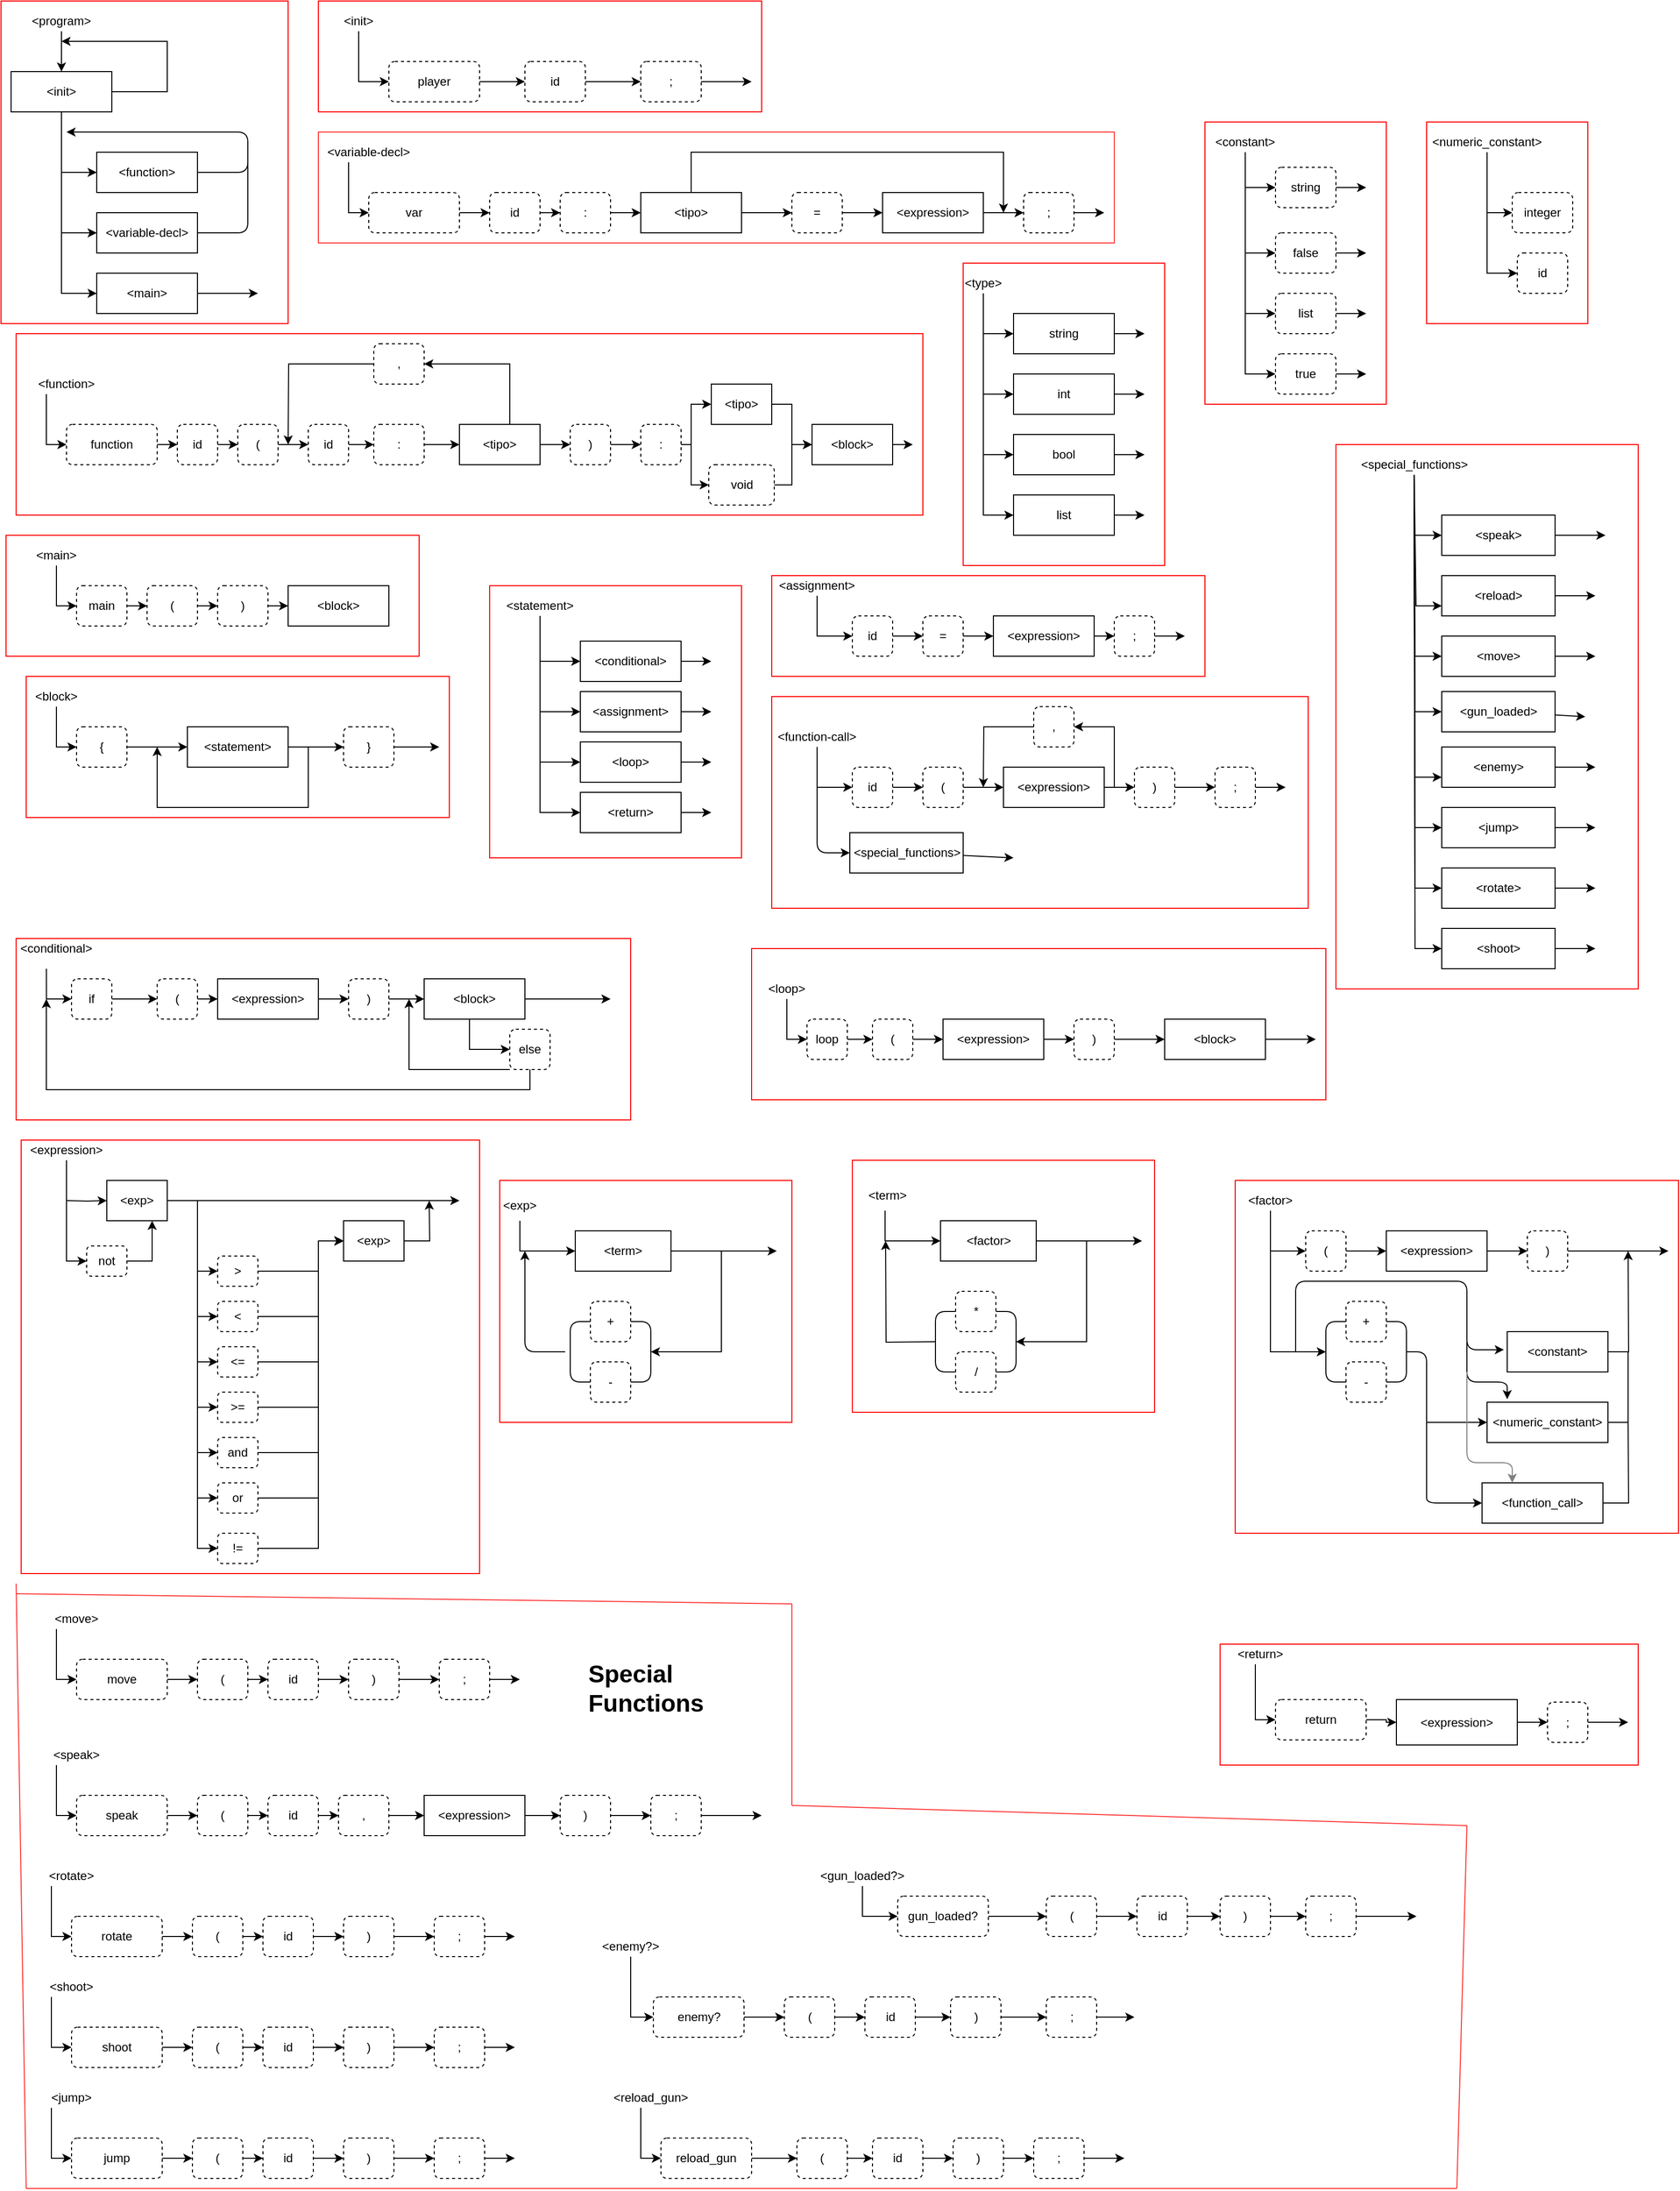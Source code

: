 <mxfile version="12.9.5" type="device"><diagram id="unN08DHiiB4wjoaDWn3S" name="Page-1"><mxGraphModel dx="1113" dy="622" grid="1" gridSize="10" guides="1" tooltips="1" connect="1" arrows="1" fold="1" page="1" pageScale="1" pageWidth="850" pageHeight="1100" math="0" shadow="0"><root><mxCell id="0"/><mxCell id="1" parent="0"/><mxCell id="fu4KhwD_tsjDexiuEzIV-7" style="edgeStyle=orthogonalEdgeStyle;rounded=0;orthogonalLoop=1;jettySize=auto;html=1;entryX=0.5;entryY=0;entryDx=0;entryDy=0;" parent="1" source="fu4KhwD_tsjDexiuEzIV-1" target="fu4KhwD_tsjDexiuEzIV-3" edge="1"><mxGeometry relative="1" as="geometry"/></mxCell><mxCell id="fu4KhwD_tsjDexiuEzIV-1" value="&amp;lt;program&amp;gt;" style="text;html=1;strokeColor=none;fillColor=none;align=center;verticalAlign=middle;whiteSpace=wrap;rounded=0;" parent="1" vertex="1"><mxGeometry x="20" y="20" width="90" height="20" as="geometry"/></mxCell><mxCell id="fu4KhwD_tsjDexiuEzIV-8" style="edgeStyle=orthogonalEdgeStyle;rounded=0;orthogonalLoop=1;jettySize=auto;html=1;entryX=0;entryY=0.5;entryDx=0;entryDy=0;" parent="1" source="fu4KhwD_tsjDexiuEzIV-3" target="fu4KhwD_tsjDexiuEzIV-4" edge="1"><mxGeometry relative="1" as="geometry"/></mxCell><mxCell id="fu4KhwD_tsjDexiuEzIV-9" style="edgeStyle=orthogonalEdgeStyle;rounded=0;orthogonalLoop=1;jettySize=auto;html=1;entryX=0;entryY=0.5;entryDx=0;entryDy=0;" parent="1" source="fu4KhwD_tsjDexiuEzIV-3" target="fu4KhwD_tsjDexiuEzIV-5" edge="1"><mxGeometry relative="1" as="geometry"/></mxCell><mxCell id="fu4KhwD_tsjDexiuEzIV-10" style="edgeStyle=orthogonalEdgeStyle;rounded=0;orthogonalLoop=1;jettySize=auto;html=1;entryX=0;entryY=0.5;entryDx=0;entryDy=0;" parent="1" source="fu4KhwD_tsjDexiuEzIV-3" target="fu4KhwD_tsjDexiuEzIV-6" edge="1"><mxGeometry relative="1" as="geometry"/></mxCell><mxCell id="LypD49Dz9DC-R3oFKk1h-107" style="edgeStyle=none;rounded=0;orthogonalLoop=1;jettySize=auto;html=1;endArrow=classic;endFill=1;strokeColor=#000000;" edge="1" parent="1" source="fu4KhwD_tsjDexiuEzIV-3"><mxGeometry relative="1" as="geometry"><mxPoint x="65" y="50" as="targetPoint"/><Array as="points"><mxPoint x="170" y="100"/><mxPoint x="170" y="50"/></Array></mxGeometry></mxCell><mxCell id="fu4KhwD_tsjDexiuEzIV-3" value="&amp;lt;init&amp;gt;" style="rounded=0;whiteSpace=wrap;html=1;" parent="1" vertex="1"><mxGeometry x="15" y="80" width="100" height="40" as="geometry"/></mxCell><mxCell id="fu4KhwD_tsjDexiuEzIV-4" value="&amp;lt;function&amp;gt;" style="rounded=0;whiteSpace=wrap;html=1;" parent="1" vertex="1"><mxGeometry x="100" y="160" width="100" height="40" as="geometry"/></mxCell><mxCell id="fu4KhwD_tsjDexiuEzIV-5" value="&amp;lt;variable-decl&amp;gt;" style="rounded=0;whiteSpace=wrap;html=1;" parent="1" vertex="1"><mxGeometry x="100" y="220" width="100" height="40" as="geometry"/></mxCell><mxCell id="fu4KhwD_tsjDexiuEzIV-6" value="&amp;lt;main&amp;gt;" style="rounded=0;whiteSpace=wrap;html=1;" parent="1" vertex="1"><mxGeometry x="100" y="280" width="100" height="40" as="geometry"/></mxCell><mxCell id="fu4KhwD_tsjDexiuEzIV-12" value="" style="endArrow=classic;html=1;exitX=1;exitY=0.5;exitDx=0;exitDy=0;" parent="1" source="fu4KhwD_tsjDexiuEzIV-4" edge="1"><mxGeometry width="50" height="50" relative="1" as="geometry"><mxPoint x="270" y="220" as="sourcePoint"/><mxPoint x="70" y="140" as="targetPoint"/><Array as="points"><mxPoint x="250" y="180"/><mxPoint x="250" y="140"/></Array></mxGeometry></mxCell><mxCell id="fu4KhwD_tsjDexiuEzIV-13" value="" style="endArrow=none;html=1;exitX=1;exitY=0.5;exitDx=0;exitDy=0;endFill=0;" parent="1" source="fu4KhwD_tsjDexiuEzIV-5" edge="1"><mxGeometry width="50" height="50" relative="1" as="geometry"><mxPoint x="250" y="270" as="sourcePoint"/><mxPoint x="250" y="150" as="targetPoint"/><Array as="points"><mxPoint x="250" y="240"/></Array></mxGeometry></mxCell><mxCell id="LypD49Dz9DC-R3oFKk1h-79" style="edgeStyle=orthogonalEdgeStyle;rounded=0;orthogonalLoop=1;jettySize=auto;html=1;entryX=0;entryY=0.5;entryDx=0;entryDy=0;endArrow=classic;endFill=1;strokeColor=#000000;" edge="1" parent="1" source="fu4KhwD_tsjDexiuEzIV-15" target="fu4KhwD_tsjDexiuEzIV-19"><mxGeometry relative="1" as="geometry"><Array as="points"><mxPoint x="360" y="90"/></Array></mxGeometry></mxCell><mxCell id="fu4KhwD_tsjDexiuEzIV-15" value="&amp;lt;init&amp;gt;" style="text;html=1;strokeColor=none;fillColor=none;align=center;verticalAlign=middle;whiteSpace=wrap;rounded=0;" parent="1" vertex="1"><mxGeometry x="340" y="20" width="40" height="20" as="geometry"/></mxCell><mxCell id="fu4KhwD_tsjDexiuEzIV-25" style="edgeStyle=orthogonalEdgeStyle;rounded=0;orthogonalLoop=1;jettySize=auto;html=1;entryX=0;entryY=0.5;entryDx=0;entryDy=0;endArrow=classic;endFill=1;" parent="1" source="fu4KhwD_tsjDexiuEzIV-19" target="fu4KhwD_tsjDexiuEzIV-24" edge="1"><mxGeometry relative="1" as="geometry"/></mxCell><mxCell id="fu4KhwD_tsjDexiuEzIV-19" value="player" style="rounded=1;whiteSpace=wrap;html=1;glass=0;comic=0;shadow=0;dashed=1;" parent="1" vertex="1"><mxGeometry x="390" y="70" width="90" height="40" as="geometry"/></mxCell><mxCell id="fu4KhwD_tsjDexiuEzIV-22" value="" style="endArrow=classic;html=1;exitX=1;exitY=0.5;exitDx=0;exitDy=0;" parent="1" source="fu4KhwD_tsjDexiuEzIV-6" edge="1"><mxGeometry width="50" height="50" relative="1" as="geometry"><mxPoint x="260" y="330" as="sourcePoint"/><mxPoint x="260" y="300" as="targetPoint"/></mxGeometry></mxCell><mxCell id="LypD49Dz9DC-R3oFKk1h-80" style="edgeStyle=orthogonalEdgeStyle;rounded=0;orthogonalLoop=1;jettySize=auto;html=1;entryX=0;entryY=0.5;entryDx=0;entryDy=0;endArrow=classic;endFill=1;strokeColor=#000000;" edge="1" parent="1" source="fu4KhwD_tsjDexiuEzIV-24" target="LypD49Dz9DC-R3oFKk1h-75"><mxGeometry relative="1" as="geometry"/></mxCell><mxCell id="fu4KhwD_tsjDexiuEzIV-24" value="id" style="rounded=1;whiteSpace=wrap;html=1;glass=0;comic=0;shadow=0;dashed=1;" parent="1" vertex="1"><mxGeometry x="525" y="70" width="60" height="40" as="geometry"/></mxCell><mxCell id="fu4KhwD_tsjDexiuEzIV-37" style="edgeStyle=orthogonalEdgeStyle;rounded=0;orthogonalLoop=1;jettySize=auto;html=1;entryX=0;entryY=0.5;entryDx=0;entryDy=0;endArrow=classic;endFill=1;" parent="1" source="fu4KhwD_tsjDexiuEzIV-29" target="fu4KhwD_tsjDexiuEzIV-30" edge="1"><mxGeometry relative="1" as="geometry"><Array as="points"><mxPoint x="350" y="220"/></Array></mxGeometry></mxCell><mxCell id="fu4KhwD_tsjDexiuEzIV-29" value="&amp;lt;variable-decl&amp;gt;" style="text;html=1;strokeColor=none;fillColor=none;align=center;verticalAlign=middle;whiteSpace=wrap;rounded=0;" parent="1" vertex="1"><mxGeometry x="320" y="150" width="100" height="20" as="geometry"/></mxCell><mxCell id="fu4KhwD_tsjDexiuEzIV-32" style="edgeStyle=orthogonalEdgeStyle;rounded=0;orthogonalLoop=1;jettySize=auto;html=1;entryX=0;entryY=0.5;entryDx=0;entryDy=0;endArrow=classic;endFill=1;" parent="1" source="fu4KhwD_tsjDexiuEzIV-30" target="fu4KhwD_tsjDexiuEzIV-31" edge="1"><mxGeometry relative="1" as="geometry"/></mxCell><mxCell id="fu4KhwD_tsjDexiuEzIV-30" value="var" style="rounded=1;whiteSpace=wrap;html=1;glass=0;comic=0;shadow=0;dashed=1;" parent="1" vertex="1"><mxGeometry x="370" y="200" width="90" height="40" as="geometry"/></mxCell><mxCell id="fu4KhwD_tsjDexiuEzIV-34" style="edgeStyle=orthogonalEdgeStyle;rounded=0;orthogonalLoop=1;jettySize=auto;html=1;endArrow=classic;endFill=1;" parent="1" source="fu4KhwD_tsjDexiuEzIV-31" target="fu4KhwD_tsjDexiuEzIV-33" edge="1"><mxGeometry relative="1" as="geometry"/></mxCell><mxCell id="fu4KhwD_tsjDexiuEzIV-31" value="id" style="rounded=1;whiteSpace=wrap;html=1;glass=0;comic=0;shadow=0;dashed=1;" parent="1" vertex="1"><mxGeometry x="490" y="200" width="50" height="40" as="geometry"/></mxCell><mxCell id="fu4KhwD_tsjDexiuEzIV-36" style="edgeStyle=orthogonalEdgeStyle;rounded=0;orthogonalLoop=1;jettySize=auto;html=1;entryX=0;entryY=0.5;entryDx=0;entryDy=0;endArrow=classic;endFill=1;" parent="1" source="fu4KhwD_tsjDexiuEzIV-33" target="fu4KhwD_tsjDexiuEzIV-35" edge="1"><mxGeometry relative="1" as="geometry"/></mxCell><mxCell id="fu4KhwD_tsjDexiuEzIV-33" value=":" style="rounded=1;whiteSpace=wrap;html=1;glass=0;comic=0;shadow=0;dashed=1;" parent="1" vertex="1"><mxGeometry x="560" y="200" width="50" height="40" as="geometry"/></mxCell><mxCell id="fu4KhwD_tsjDexiuEzIV-55" style="edgeStyle=orthogonalEdgeStyle;rounded=0;orthogonalLoop=1;jettySize=auto;html=1;entryX=0;entryY=0.5;entryDx=0;entryDy=0;endArrow=classic;endFill=1;" parent="1" source="fu4KhwD_tsjDexiuEzIV-35" target="fu4KhwD_tsjDexiuEzIV-38" edge="1"><mxGeometry relative="1" as="geometry"/></mxCell><mxCell id="fu4KhwD_tsjDexiuEzIV-56" style="edgeStyle=orthogonalEdgeStyle;rounded=0;orthogonalLoop=1;jettySize=auto;html=1;endArrow=classic;endFill=1;" parent="1" source="fu4KhwD_tsjDexiuEzIV-35" edge="1"><mxGeometry relative="1" as="geometry"><mxPoint x="1000" y="220" as="targetPoint"/><Array as="points"><mxPoint x="690" y="160"/><mxPoint x="1000" y="160"/></Array></mxGeometry></mxCell><mxCell id="fu4KhwD_tsjDexiuEzIV-35" value="&amp;lt;tipo&amp;gt;" style="rounded=0;whiteSpace=wrap;html=1;" parent="1" vertex="1"><mxGeometry x="640" y="200" width="100" height="40" as="geometry"/></mxCell><mxCell id="fu4KhwD_tsjDexiuEzIV-41" style="edgeStyle=orthogonalEdgeStyle;rounded=0;orthogonalLoop=1;jettySize=auto;html=1;entryX=0;entryY=0.5;entryDx=0;entryDy=0;endArrow=classic;endFill=1;" parent="1" source="fu4KhwD_tsjDexiuEzIV-38" target="fu4KhwD_tsjDexiuEzIV-40" edge="1"><mxGeometry relative="1" as="geometry"/></mxCell><mxCell id="fu4KhwD_tsjDexiuEzIV-38" value="=" style="rounded=1;whiteSpace=wrap;html=1;glass=0;comic=0;shadow=0;dashed=1;" parent="1" vertex="1"><mxGeometry x="790" y="200" width="50" height="40" as="geometry"/></mxCell><mxCell id="fu4KhwD_tsjDexiuEzIV-43" style="edgeStyle=orthogonalEdgeStyle;rounded=0;orthogonalLoop=1;jettySize=auto;html=1;entryX=0;entryY=0.5;entryDx=0;entryDy=0;endArrow=classic;endFill=1;" parent="1" source="fu4KhwD_tsjDexiuEzIV-40" target="fu4KhwD_tsjDexiuEzIV-42" edge="1"><mxGeometry relative="1" as="geometry"/></mxCell><mxCell id="fu4KhwD_tsjDexiuEzIV-40" value="&amp;lt;expression&amp;gt;" style="rounded=0;whiteSpace=wrap;html=1;" parent="1" vertex="1"><mxGeometry x="880" y="200" width="100" height="40" as="geometry"/></mxCell><mxCell id="fu4KhwD_tsjDexiuEzIV-44" style="edgeStyle=orthogonalEdgeStyle;rounded=0;orthogonalLoop=1;jettySize=auto;html=1;endArrow=classic;endFill=1;" parent="1" source="fu4KhwD_tsjDexiuEzIV-42" edge="1"><mxGeometry relative="1" as="geometry"><mxPoint x="1100" y="220" as="targetPoint"/></mxGeometry></mxCell><mxCell id="fu4KhwD_tsjDexiuEzIV-42" value=";" style="rounded=1;whiteSpace=wrap;html=1;glass=0;comic=0;shadow=0;dashed=1;" parent="1" vertex="1"><mxGeometry x="1020" y="200" width="50" height="40" as="geometry"/></mxCell><mxCell id="fu4KhwD_tsjDexiuEzIV-48" style="edgeStyle=orthogonalEdgeStyle;rounded=0;orthogonalLoop=1;jettySize=auto;html=1;entryX=0;entryY=0.5;entryDx=0;entryDy=0;endArrow=classic;endFill=1;" parent="1" source="fu4KhwD_tsjDexiuEzIV-46" target="fu4KhwD_tsjDexiuEzIV-47" edge="1"><mxGeometry relative="1" as="geometry"><Array as="points"><mxPoint x="50" y="450"/></Array></mxGeometry></mxCell><mxCell id="fu4KhwD_tsjDexiuEzIV-46" value="&amp;lt;function&amp;gt;" style="text;html=1;strokeColor=none;fillColor=none;align=center;verticalAlign=middle;whiteSpace=wrap;rounded=0;" parent="1" vertex="1"><mxGeometry x="20" y="380" width="100" height="20" as="geometry"/></mxCell><mxCell id="fu4KhwD_tsjDexiuEzIV-51" style="edgeStyle=orthogonalEdgeStyle;rounded=0;orthogonalLoop=1;jettySize=auto;html=1;entryX=0;entryY=0.5;entryDx=0;entryDy=0;endArrow=classic;endFill=1;" parent="1" source="fu4KhwD_tsjDexiuEzIV-47" target="fu4KhwD_tsjDexiuEzIV-49" edge="1"><mxGeometry relative="1" as="geometry"/></mxCell><mxCell id="fu4KhwD_tsjDexiuEzIV-47" value="function" style="rounded=1;whiteSpace=wrap;html=1;glass=0;comic=0;shadow=0;dashed=1;" parent="1" vertex="1"><mxGeometry x="70" y="430" width="90" height="40" as="geometry"/></mxCell><mxCell id="fu4KhwD_tsjDexiuEzIV-54" style="edgeStyle=orthogonalEdgeStyle;rounded=0;orthogonalLoop=1;jettySize=auto;html=1;entryX=0;entryY=0.5;entryDx=0;entryDy=0;endArrow=classic;endFill=1;" parent="1" source="fu4KhwD_tsjDexiuEzIV-49" target="fu4KhwD_tsjDexiuEzIV-53" edge="1"><mxGeometry relative="1" as="geometry"/></mxCell><mxCell id="fu4KhwD_tsjDexiuEzIV-49" value="id" style="rounded=1;whiteSpace=wrap;html=1;glass=0;comic=0;shadow=0;dashed=1;" parent="1" vertex="1"><mxGeometry x="180" y="430" width="40" height="40" as="geometry"/></mxCell><mxCell id="fu4KhwD_tsjDexiuEzIV-58" style="edgeStyle=orthogonalEdgeStyle;rounded=0;orthogonalLoop=1;jettySize=auto;html=1;entryX=0;entryY=0.5;entryDx=0;entryDy=0;endArrow=classic;endFill=1;" parent="1" source="fu4KhwD_tsjDexiuEzIV-53" target="fu4KhwD_tsjDexiuEzIV-57" edge="1"><mxGeometry relative="1" as="geometry"/></mxCell><mxCell id="fu4KhwD_tsjDexiuEzIV-53" value="(" style="rounded=1;whiteSpace=wrap;html=1;glass=0;comic=0;shadow=0;dashed=1;" parent="1" vertex="1"><mxGeometry x="240" y="430" width="40" height="40" as="geometry"/></mxCell><mxCell id="fu4KhwD_tsjDexiuEzIV-60" style="edgeStyle=orthogonalEdgeStyle;rounded=0;orthogonalLoop=1;jettySize=auto;html=1;entryX=0;entryY=0.5;entryDx=0;entryDy=0;endArrow=classic;endFill=1;" parent="1" source="fu4KhwD_tsjDexiuEzIV-57" target="fu4KhwD_tsjDexiuEzIV-59" edge="1"><mxGeometry relative="1" as="geometry"/></mxCell><mxCell id="fu4KhwD_tsjDexiuEzIV-57" value="id" style="rounded=1;whiteSpace=wrap;html=1;glass=0;comic=0;shadow=0;dashed=1;" parent="1" vertex="1"><mxGeometry x="310" y="430" width="40" height="40" as="geometry"/></mxCell><mxCell id="fu4KhwD_tsjDexiuEzIV-62" style="edgeStyle=orthogonalEdgeStyle;rounded=0;orthogonalLoop=1;jettySize=auto;html=1;entryX=0;entryY=0.5;entryDx=0;entryDy=0;endArrow=classic;endFill=1;" parent="1" source="fu4KhwD_tsjDexiuEzIV-59" target="fu4KhwD_tsjDexiuEzIV-61" edge="1"><mxGeometry relative="1" as="geometry"/></mxCell><mxCell id="fu4KhwD_tsjDexiuEzIV-59" value=":" style="rounded=1;whiteSpace=wrap;html=1;glass=0;comic=0;shadow=0;dashed=1;" parent="1" vertex="1"><mxGeometry x="375" y="430" width="50" height="40" as="geometry"/></mxCell><mxCell id="fu4KhwD_tsjDexiuEzIV-64" style="edgeStyle=orthogonalEdgeStyle;rounded=0;orthogonalLoop=1;jettySize=auto;html=1;entryX=1;entryY=0.5;entryDx=0;entryDy=0;endArrow=classic;endFill=1;" parent="1" source="fu4KhwD_tsjDexiuEzIV-61" target="fu4KhwD_tsjDexiuEzIV-63" edge="1"><mxGeometry relative="1" as="geometry"><Array as="points"><mxPoint x="510" y="370"/></Array></mxGeometry></mxCell><mxCell id="fu4KhwD_tsjDexiuEzIV-67" style="edgeStyle=orthogonalEdgeStyle;rounded=0;orthogonalLoop=1;jettySize=auto;html=1;entryX=0;entryY=0.5;entryDx=0;entryDy=0;endArrow=classic;endFill=1;" parent="1" source="fu4KhwD_tsjDexiuEzIV-61" target="fu4KhwD_tsjDexiuEzIV-66" edge="1"><mxGeometry relative="1" as="geometry"/></mxCell><mxCell id="fu4KhwD_tsjDexiuEzIV-61" value="&amp;lt;tipo&amp;gt;" style="rounded=0;whiteSpace=wrap;html=1;" parent="1" vertex="1"><mxGeometry x="460" y="430" width="80" height="40" as="geometry"/></mxCell><mxCell id="fu4KhwD_tsjDexiuEzIV-65" style="edgeStyle=orthogonalEdgeStyle;rounded=0;orthogonalLoop=1;jettySize=auto;html=1;endArrow=classic;endFill=1;" parent="1" source="fu4KhwD_tsjDexiuEzIV-63" edge="1"><mxGeometry relative="1" as="geometry"><mxPoint x="290" y="450.0" as="targetPoint"/></mxGeometry></mxCell><mxCell id="fu4KhwD_tsjDexiuEzIV-63" value="," style="rounded=1;whiteSpace=wrap;html=1;glass=0;comic=0;shadow=0;dashed=1;" parent="1" vertex="1"><mxGeometry x="375" y="350" width="50" height="40" as="geometry"/></mxCell><mxCell id="fu4KhwD_tsjDexiuEzIV-69" style="edgeStyle=orthogonalEdgeStyle;rounded=0;orthogonalLoop=1;jettySize=auto;html=1;entryX=0;entryY=0.5;entryDx=0;entryDy=0;endArrow=classic;endFill=1;" parent="1" source="fu4KhwD_tsjDexiuEzIV-66" edge="1"><mxGeometry relative="1" as="geometry"><mxPoint x="640" y="450" as="targetPoint"/></mxGeometry></mxCell><mxCell id="fu4KhwD_tsjDexiuEzIV-66" value=")" style="rounded=1;whiteSpace=wrap;html=1;glass=0;comic=0;shadow=0;dashed=1;" parent="1" vertex="1"><mxGeometry x="570" y="430" width="40" height="40" as="geometry"/></mxCell><mxCell id="fu4KhwD_tsjDexiuEzIV-75" value="" style="rounded=0;whiteSpace=wrap;html=1;shadow=0;glass=0;comic=0;strokeColor=#FF3333;fillColor=none;" parent="1" vertex="1"><mxGeometry x="320" y="140" width="790" height="110" as="geometry"/></mxCell><mxCell id="fu4KhwD_tsjDexiuEzIV-81" style="edgeStyle=orthogonalEdgeStyle;rounded=0;orthogonalLoop=1;jettySize=auto;html=1;entryX=0;entryY=0.5;entryDx=0;entryDy=0;endArrow=classic;endFill=1;" parent="1" source="fu4KhwD_tsjDexiuEzIV-76" target="fu4KhwD_tsjDexiuEzIV-77" edge="1"><mxGeometry relative="1" as="geometry"><Array as="points"><mxPoint x="980" y="340"/></Array></mxGeometry></mxCell><mxCell id="fu4KhwD_tsjDexiuEzIV-82" style="edgeStyle=orthogonalEdgeStyle;rounded=0;orthogonalLoop=1;jettySize=auto;html=1;entryX=0;entryY=0.5;entryDx=0;entryDy=0;endArrow=classic;endFill=1;" parent="1" source="fu4KhwD_tsjDexiuEzIV-76" target="fu4KhwD_tsjDexiuEzIV-78" edge="1"><mxGeometry relative="1" as="geometry"><Array as="points"><mxPoint x="980" y="400"/></Array></mxGeometry></mxCell><mxCell id="fu4KhwD_tsjDexiuEzIV-83" style="edgeStyle=orthogonalEdgeStyle;rounded=0;orthogonalLoop=1;jettySize=auto;html=1;entryX=0;entryY=0.5;entryDx=0;entryDy=0;endArrow=classic;endFill=1;" parent="1" source="fu4KhwD_tsjDexiuEzIV-76" target="fu4KhwD_tsjDexiuEzIV-79" edge="1"><mxGeometry relative="1" as="geometry"><Array as="points"><mxPoint x="980" y="460"/></Array></mxGeometry></mxCell><mxCell id="fu4KhwD_tsjDexiuEzIV-84" style="edgeStyle=orthogonalEdgeStyle;rounded=0;orthogonalLoop=1;jettySize=auto;html=1;entryX=0;entryY=0.5;entryDx=0;entryDy=0;endArrow=classic;endFill=1;" parent="1" source="fu4KhwD_tsjDexiuEzIV-76" target="fu4KhwD_tsjDexiuEzIV-80" edge="1"><mxGeometry relative="1" as="geometry"><Array as="points"><mxPoint x="980" y="520"/></Array></mxGeometry></mxCell><mxCell id="fu4KhwD_tsjDexiuEzIV-76" value="&amp;lt;type&amp;gt;" style="text;html=1;strokeColor=none;fillColor=none;align=center;verticalAlign=middle;whiteSpace=wrap;rounded=0;shadow=0;glass=0;comic=0;" parent="1" vertex="1"><mxGeometry x="960" y="280" width="40" height="20" as="geometry"/></mxCell><mxCell id="fu4KhwD_tsjDexiuEzIV-85" style="edgeStyle=orthogonalEdgeStyle;rounded=0;orthogonalLoop=1;jettySize=auto;html=1;endArrow=classic;endFill=1;" parent="1" source="fu4KhwD_tsjDexiuEzIV-77" edge="1"><mxGeometry relative="1" as="geometry"><mxPoint x="1140" y="340.0" as="targetPoint"/></mxGeometry></mxCell><mxCell id="fu4KhwD_tsjDexiuEzIV-77" value="string" style="rounded=0;whiteSpace=wrap;html=1;shadow=0;glass=0;comic=0;strokeColor=#000000;fillColor=#ffffff;" parent="1" vertex="1"><mxGeometry x="1010" y="320" width="100" height="40" as="geometry"/></mxCell><mxCell id="fu4KhwD_tsjDexiuEzIV-86" style="edgeStyle=orthogonalEdgeStyle;rounded=0;orthogonalLoop=1;jettySize=auto;html=1;endArrow=classic;endFill=1;" parent="1" source="fu4KhwD_tsjDexiuEzIV-78" edge="1"><mxGeometry relative="1" as="geometry"><mxPoint x="1140" y="400" as="targetPoint"/></mxGeometry></mxCell><mxCell id="fu4KhwD_tsjDexiuEzIV-78" value="int" style="rounded=0;whiteSpace=wrap;html=1;shadow=0;glass=0;comic=0;strokeColor=#000000;fillColor=#ffffff;" parent="1" vertex="1"><mxGeometry x="1010" y="380" width="100" height="40" as="geometry"/></mxCell><mxCell id="fu4KhwD_tsjDexiuEzIV-87" style="edgeStyle=orthogonalEdgeStyle;rounded=0;orthogonalLoop=1;jettySize=auto;html=1;endArrow=classic;endFill=1;" parent="1" source="fu4KhwD_tsjDexiuEzIV-79" edge="1"><mxGeometry relative="1" as="geometry"><mxPoint x="1140" y="460.0" as="targetPoint"/></mxGeometry></mxCell><mxCell id="fu4KhwD_tsjDexiuEzIV-79" value="bool" style="rounded=0;whiteSpace=wrap;html=1;shadow=0;glass=0;comic=0;strokeColor=#000000;fillColor=#ffffff;" parent="1" vertex="1"><mxGeometry x="1010" y="440" width="100" height="40" as="geometry"/></mxCell><mxCell id="fu4KhwD_tsjDexiuEzIV-88" style="edgeStyle=orthogonalEdgeStyle;rounded=0;orthogonalLoop=1;jettySize=auto;html=1;endArrow=classic;endFill=1;" parent="1" source="fu4KhwD_tsjDexiuEzIV-80" edge="1"><mxGeometry relative="1" as="geometry"><mxPoint x="1140" y="520" as="targetPoint"/></mxGeometry></mxCell><mxCell id="fu4KhwD_tsjDexiuEzIV-80" value="list" style="rounded=0;whiteSpace=wrap;html=1;shadow=0;glass=0;comic=0;strokeColor=#000000;fillColor=#ffffff;" parent="1" vertex="1"><mxGeometry x="1010" y="500" width="100" height="40" as="geometry"/></mxCell><mxCell id="fu4KhwD_tsjDexiuEzIV-92" style="edgeStyle=orthogonalEdgeStyle;rounded=0;orthogonalLoop=1;jettySize=auto;html=1;entryX=0;entryY=0.5;entryDx=0;entryDy=0;endArrow=classic;endFill=1;" parent="1" source="fu4KhwD_tsjDexiuEzIV-89" target="fu4KhwD_tsjDexiuEzIV-91" edge="1"><mxGeometry relative="1" as="geometry"/></mxCell><mxCell id="fu4KhwD_tsjDexiuEzIV-89" value="&amp;lt;main&amp;gt;" style="text;html=1;strokeColor=none;fillColor=none;align=center;verticalAlign=middle;whiteSpace=wrap;rounded=0;shadow=0;glass=0;comic=0;" parent="1" vertex="1"><mxGeometry x="40" y="550" width="40" height="20" as="geometry"/></mxCell><mxCell id="fu4KhwD_tsjDexiuEzIV-90" value="&amp;lt;block&amp;gt;" style="rounded=0;whiteSpace=wrap;html=1;shadow=0;glass=0;comic=0;strokeColor=#000000;fillColor=#ffffff;" parent="1" vertex="1"><mxGeometry x="290" y="590" width="100" height="40" as="geometry"/></mxCell><mxCell id="fu4KhwD_tsjDexiuEzIV-95" style="edgeStyle=orthogonalEdgeStyle;rounded=0;orthogonalLoop=1;jettySize=auto;html=1;entryX=0;entryY=0.5;entryDx=0;entryDy=0;endArrow=classic;endFill=1;" parent="1" source="fu4KhwD_tsjDexiuEzIV-91" target="fu4KhwD_tsjDexiuEzIV-93" edge="1"><mxGeometry relative="1" as="geometry"/></mxCell><mxCell id="fu4KhwD_tsjDexiuEzIV-91" value="main" style="rounded=1;whiteSpace=wrap;html=1;shadow=0;glass=0;comic=0;strokeColor=#000000;fillColor=#ffffff;dashed=1;" parent="1" vertex="1"><mxGeometry x="80" y="590" width="50" height="40" as="geometry"/></mxCell><mxCell id="fu4KhwD_tsjDexiuEzIV-96" style="edgeStyle=orthogonalEdgeStyle;rounded=0;orthogonalLoop=1;jettySize=auto;html=1;entryX=0;entryY=0.5;entryDx=0;entryDy=0;endArrow=classic;endFill=1;" parent="1" source="fu4KhwD_tsjDexiuEzIV-93" target="fu4KhwD_tsjDexiuEzIV-94" edge="1"><mxGeometry relative="1" as="geometry"/></mxCell><mxCell id="fu4KhwD_tsjDexiuEzIV-93" value="(" style="rounded=1;whiteSpace=wrap;html=1;shadow=0;glass=0;comic=0;strokeColor=#000000;fillColor=#ffffff;dashed=1;" parent="1" vertex="1"><mxGeometry x="150" y="590" width="50" height="40" as="geometry"/></mxCell><mxCell id="fu4KhwD_tsjDexiuEzIV-97" style="edgeStyle=orthogonalEdgeStyle;rounded=0;orthogonalLoop=1;jettySize=auto;html=1;entryX=0;entryY=0.5;entryDx=0;entryDy=0;endArrow=classic;endFill=1;" parent="1" source="fu4KhwD_tsjDexiuEzIV-94" target="fu4KhwD_tsjDexiuEzIV-90" edge="1"><mxGeometry relative="1" as="geometry"/></mxCell><mxCell id="fu4KhwD_tsjDexiuEzIV-94" value=")" style="rounded=1;whiteSpace=wrap;html=1;shadow=0;glass=0;comic=0;strokeColor=#000000;fillColor=#ffffff;dashed=1;" parent="1" vertex="1"><mxGeometry x="220" y="590" width="50" height="40" as="geometry"/></mxCell><mxCell id="fu4KhwD_tsjDexiuEzIV-100" style="edgeStyle=orthogonalEdgeStyle;rounded=0;orthogonalLoop=1;jettySize=auto;html=1;entryX=0;entryY=0.5;entryDx=0;entryDy=0;endArrow=classic;endFill=1;" parent="1" source="fu4KhwD_tsjDexiuEzIV-98" target="fu4KhwD_tsjDexiuEzIV-99" edge="1"><mxGeometry relative="1" as="geometry"/></mxCell><mxCell id="fu4KhwD_tsjDexiuEzIV-98" value="&amp;lt;block&amp;gt;" style="text;html=1;strokeColor=none;fillColor=none;align=center;verticalAlign=middle;whiteSpace=wrap;rounded=0;shadow=0;glass=0;comic=0;" parent="1" vertex="1"><mxGeometry x="40" y="690" width="40" height="20" as="geometry"/></mxCell><mxCell id="fu4KhwD_tsjDexiuEzIV-102" style="edgeStyle=orthogonalEdgeStyle;rounded=0;orthogonalLoop=1;jettySize=auto;html=1;entryX=0;entryY=0.5;entryDx=0;entryDy=0;endArrow=classic;endFill=1;" parent="1" source="fu4KhwD_tsjDexiuEzIV-99" target="fu4KhwD_tsjDexiuEzIV-101" edge="1"><mxGeometry relative="1" as="geometry"/></mxCell><mxCell id="fu4KhwD_tsjDexiuEzIV-99" value="{" style="rounded=1;whiteSpace=wrap;html=1;shadow=0;glass=0;comic=0;strokeColor=#000000;fillColor=#ffffff;dashed=1;" parent="1" vertex="1"><mxGeometry x="80" y="730" width="50" height="40" as="geometry"/></mxCell><mxCell id="fu4KhwD_tsjDexiuEzIV-105" style="edgeStyle=orthogonalEdgeStyle;rounded=0;orthogonalLoop=1;jettySize=auto;html=1;entryX=0;entryY=0.5;entryDx=0;entryDy=0;endArrow=classic;endFill=1;" parent="1" source="fu4KhwD_tsjDexiuEzIV-101" target="fu4KhwD_tsjDexiuEzIV-103" edge="1"><mxGeometry relative="1" as="geometry"/></mxCell><mxCell id="fu4KhwD_tsjDexiuEzIV-107" style="edgeStyle=orthogonalEdgeStyle;rounded=0;orthogonalLoop=1;jettySize=auto;html=1;endArrow=classic;endFill=1;" parent="1" source="fu4KhwD_tsjDexiuEzIV-101" edge="1"><mxGeometry relative="1" as="geometry"><mxPoint x="160" y="750" as="targetPoint"/><Array as="points"><mxPoint x="310" y="750"/><mxPoint x="310" y="810"/><mxPoint x="160" y="810"/></Array></mxGeometry></mxCell><mxCell id="fu4KhwD_tsjDexiuEzIV-101" value="&amp;lt;statement&amp;gt;" style="rounded=0;whiteSpace=wrap;html=1;shadow=0;glass=0;comic=0;strokeColor=#000000;fillColor=#ffffff;" parent="1" vertex="1"><mxGeometry x="190" y="730" width="100" height="40" as="geometry"/></mxCell><mxCell id="fu4KhwD_tsjDexiuEzIV-104" style="edgeStyle=orthogonalEdgeStyle;rounded=0;orthogonalLoop=1;jettySize=auto;html=1;endArrow=classic;endFill=1;" parent="1" source="fu4KhwD_tsjDexiuEzIV-103" edge="1"><mxGeometry relative="1" as="geometry"><mxPoint x="440" y="750" as="targetPoint"/></mxGeometry></mxCell><mxCell id="fu4KhwD_tsjDexiuEzIV-103" value="}" style="rounded=1;whiteSpace=wrap;html=1;shadow=0;glass=0;comic=0;strokeColor=#000000;fillColor=#ffffff;dashed=1;" parent="1" vertex="1"><mxGeometry x="345" y="730" width="50" height="40" as="geometry"/></mxCell><mxCell id="fu4KhwD_tsjDexiuEzIV-109" value="" style="rounded=0;whiteSpace=wrap;html=1;shadow=0;glass=0;comic=0;strokeColor=#FF0000;fillColor=none;" parent="1" vertex="1"><mxGeometry x="10" y="540" width="410" height="120" as="geometry"/></mxCell><mxCell id="fu4KhwD_tsjDexiuEzIV-112" style="edgeStyle=orthogonalEdgeStyle;rounded=0;orthogonalLoop=1;jettySize=auto;html=1;entryX=0;entryY=0.5;entryDx=0;entryDy=0;endArrow=classic;endFill=1;" parent="1" source="fu4KhwD_tsjDexiuEzIV-110" target="fu4KhwD_tsjDexiuEzIV-111" edge="1"><mxGeometry relative="1" as="geometry"/></mxCell><mxCell id="fu4KhwD_tsjDexiuEzIV-140" style="edgeStyle=orthogonalEdgeStyle;rounded=0;orthogonalLoop=1;jettySize=auto;html=1;entryX=0;entryY=0.5;entryDx=0;entryDy=0;endArrow=classic;endFill=1;" parent="1" source="fu4KhwD_tsjDexiuEzIV-110" target="fu4KhwD_tsjDexiuEzIV-114" edge="1"><mxGeometry relative="1" as="geometry"/></mxCell><mxCell id="fu4KhwD_tsjDexiuEzIV-141" style="edgeStyle=orthogonalEdgeStyle;rounded=0;orthogonalLoop=1;jettySize=auto;html=1;entryX=0;entryY=0.5;entryDx=0;entryDy=0;endArrow=classic;endFill=1;" parent="1" source="fu4KhwD_tsjDexiuEzIV-110" target="fu4KhwD_tsjDexiuEzIV-115" edge="1"><mxGeometry relative="1" as="geometry"/></mxCell><mxCell id="fu4KhwD_tsjDexiuEzIV-142" style="edgeStyle=orthogonalEdgeStyle;rounded=0;orthogonalLoop=1;jettySize=auto;html=1;entryX=0;entryY=0.5;entryDx=0;entryDy=0;endArrow=classic;endFill=1;" parent="1" source="fu4KhwD_tsjDexiuEzIV-110" target="fu4KhwD_tsjDexiuEzIV-116" edge="1"><mxGeometry relative="1" as="geometry"/></mxCell><mxCell id="fu4KhwD_tsjDexiuEzIV-110" value="&amp;lt;statement&amp;gt;" style="text;html=1;strokeColor=none;fillColor=none;align=center;verticalAlign=middle;whiteSpace=wrap;rounded=0;shadow=0;glass=0;comic=0;" parent="1" vertex="1"><mxGeometry x="500" y="600" width="80" height="20" as="geometry"/></mxCell><mxCell id="fu4KhwD_tsjDexiuEzIV-143" style="edgeStyle=orthogonalEdgeStyle;rounded=0;orthogonalLoop=1;jettySize=auto;html=1;endArrow=classic;endFill=1;" parent="1" source="fu4KhwD_tsjDexiuEzIV-111" edge="1"><mxGeometry relative="1" as="geometry"><mxPoint x="710" y="665" as="targetPoint"/></mxGeometry></mxCell><mxCell id="fu4KhwD_tsjDexiuEzIV-111" value="&amp;lt;conditional&amp;gt;" style="rounded=0;whiteSpace=wrap;html=1;shadow=0;glass=0;comic=0;strokeColor=#000000;fillColor=#ffffff;" parent="1" vertex="1"><mxGeometry x="580" y="645" width="100" height="40" as="geometry"/></mxCell><mxCell id="fu4KhwD_tsjDexiuEzIV-145" style="edgeStyle=orthogonalEdgeStyle;rounded=0;orthogonalLoop=1;jettySize=auto;html=1;endArrow=classic;endFill=1;" parent="1" source="fu4KhwD_tsjDexiuEzIV-114" edge="1"><mxGeometry relative="1" as="geometry"><mxPoint x="710" y="715" as="targetPoint"/></mxGeometry></mxCell><mxCell id="fu4KhwD_tsjDexiuEzIV-114" value="&amp;lt;assignment&amp;gt;" style="rounded=0;whiteSpace=wrap;html=1;shadow=0;glass=0;comic=0;strokeColor=#000000;fillColor=#ffffff;" parent="1" vertex="1"><mxGeometry x="580" y="695" width="100" height="40" as="geometry"/></mxCell><mxCell id="fu4KhwD_tsjDexiuEzIV-146" style="edgeStyle=orthogonalEdgeStyle;rounded=0;orthogonalLoop=1;jettySize=auto;html=1;endArrow=classic;endFill=1;" parent="1" source="fu4KhwD_tsjDexiuEzIV-115" edge="1"><mxGeometry relative="1" as="geometry"><mxPoint x="710" y="765" as="targetPoint"/></mxGeometry></mxCell><mxCell id="fu4KhwD_tsjDexiuEzIV-115" value="&amp;lt;loop&amp;gt;" style="rounded=0;whiteSpace=wrap;html=1;shadow=0;glass=0;comic=0;strokeColor=#000000;fillColor=#ffffff;" parent="1" vertex="1"><mxGeometry x="580" y="745" width="100" height="40" as="geometry"/></mxCell><mxCell id="fu4KhwD_tsjDexiuEzIV-147" style="edgeStyle=orthogonalEdgeStyle;rounded=0;orthogonalLoop=1;jettySize=auto;html=1;endArrow=classic;endFill=1;" parent="1" source="fu4KhwD_tsjDexiuEzIV-116" edge="1"><mxGeometry relative="1" as="geometry"><mxPoint x="710" y="815" as="targetPoint"/></mxGeometry></mxCell><mxCell id="fu4KhwD_tsjDexiuEzIV-116" value="&amp;lt;return&amp;gt;" style="rounded=0;whiteSpace=wrap;html=1;shadow=0;glass=0;comic=0;strokeColor=#000000;fillColor=#ffffff;" parent="1" vertex="1"><mxGeometry x="580" y="795" width="100" height="40" as="geometry"/></mxCell><mxCell id="fu4KhwD_tsjDexiuEzIV-128" style="edgeStyle=orthogonalEdgeStyle;rounded=0;orthogonalLoop=1;jettySize=auto;html=1;entryX=0;entryY=0.5;entryDx=0;entryDy=0;endArrow=classic;endFill=1;" parent="1" source="fu4KhwD_tsjDexiuEzIV-120" target="fu4KhwD_tsjDexiuEzIV-121" edge="1"><mxGeometry relative="1" as="geometry"><Array as="points"><mxPoint x="690" y="450"/><mxPoint x="690" y="410"/></Array></mxGeometry></mxCell><mxCell id="fu4KhwD_tsjDexiuEzIV-129" style="edgeStyle=orthogonalEdgeStyle;rounded=0;orthogonalLoop=1;jettySize=auto;html=1;entryX=0;entryY=0.5;entryDx=0;entryDy=0;endArrow=classic;endFill=1;" parent="1" source="fu4KhwD_tsjDexiuEzIV-120" target="fu4KhwD_tsjDexiuEzIV-127" edge="1"><mxGeometry relative="1" as="geometry"><Array as="points"><mxPoint x="690" y="450"/><mxPoint x="690" y="490"/></Array></mxGeometry></mxCell><mxCell id="fu4KhwD_tsjDexiuEzIV-120" value=":" style="rounded=1;whiteSpace=wrap;html=1;glass=0;comic=0;shadow=0;dashed=1;" parent="1" vertex="1"><mxGeometry x="640" y="430" width="40" height="40" as="geometry"/></mxCell><mxCell id="fu4KhwD_tsjDexiuEzIV-131" style="edgeStyle=orthogonalEdgeStyle;rounded=0;orthogonalLoop=1;jettySize=auto;html=1;entryX=0;entryY=0.5;entryDx=0;entryDy=0;endArrow=classic;endFill=1;" parent="1" source="fu4KhwD_tsjDexiuEzIV-121" target="fu4KhwD_tsjDexiuEzIV-130" edge="1"><mxGeometry relative="1" as="geometry"/></mxCell><mxCell id="fu4KhwD_tsjDexiuEzIV-121" value="&amp;lt;tipo&amp;gt;" style="rounded=0;whiteSpace=wrap;html=1;shadow=0;glass=0;comic=0;strokeColor=#000000;fillColor=#ffffff;" parent="1" vertex="1"><mxGeometry x="710" y="390" width="60" height="40" as="geometry"/></mxCell><mxCell id="fu4KhwD_tsjDexiuEzIV-132" style="edgeStyle=orthogonalEdgeStyle;rounded=0;orthogonalLoop=1;jettySize=auto;html=1;entryX=0;entryY=0.5;entryDx=0;entryDy=0;endArrow=classic;endFill=1;" parent="1" source="fu4KhwD_tsjDexiuEzIV-127" target="fu4KhwD_tsjDexiuEzIV-130" edge="1"><mxGeometry relative="1" as="geometry"><Array as="points"><mxPoint x="790" y="490"/><mxPoint x="790" y="450"/></Array></mxGeometry></mxCell><mxCell id="fu4KhwD_tsjDexiuEzIV-127" value="void" style="rounded=1;whiteSpace=wrap;html=1;glass=0;comic=0;shadow=0;dashed=1;" parent="1" vertex="1"><mxGeometry x="707.5" y="470" width="65" height="40" as="geometry"/></mxCell><mxCell id="fu4KhwD_tsjDexiuEzIV-134" style="edgeStyle=orthogonalEdgeStyle;rounded=0;orthogonalLoop=1;jettySize=auto;html=1;endArrow=classic;endFill=1;" parent="1" source="fu4KhwD_tsjDexiuEzIV-130" edge="1"><mxGeometry relative="1" as="geometry"><mxPoint x="910" y="450" as="targetPoint"/></mxGeometry></mxCell><mxCell id="fu4KhwD_tsjDexiuEzIV-130" value="&amp;lt;block&amp;gt;" style="rounded=0;whiteSpace=wrap;html=1;" parent="1" vertex="1"><mxGeometry x="810" y="430" width="80" height="40" as="geometry"/></mxCell><mxCell id="fu4KhwD_tsjDexiuEzIV-135" value="" style="rounded=0;whiteSpace=wrap;html=1;shadow=0;glass=0;comic=0;strokeColor=#FF0000;fillColor=none;" parent="1" vertex="1"><mxGeometry x="20" y="340" width="900" height="180" as="geometry"/></mxCell><mxCell id="fu4KhwD_tsjDexiuEzIV-136" value="" style="rounded=0;whiteSpace=wrap;html=1;shadow=0;glass=0;comic=0;strokeColor=#FF0000;fillColor=none;" parent="1" vertex="1"><mxGeometry x="30" y="680" width="420" height="140" as="geometry"/></mxCell><mxCell id="fu4KhwD_tsjDexiuEzIV-157" style="edgeStyle=orthogonalEdgeStyle;rounded=0;orthogonalLoop=1;jettySize=auto;html=1;entryX=0;entryY=0.5;entryDx=0;entryDy=0;endArrow=classic;endFill=1;" parent="1" source="fu4KhwD_tsjDexiuEzIV-148" target="fu4KhwD_tsjDexiuEzIV-149" edge="1"><mxGeometry relative="1" as="geometry"/></mxCell><mxCell id="fu4KhwD_tsjDexiuEzIV-148" value="&amp;lt;assignment&amp;gt;" style="text;html=1;strokeColor=none;fillColor=none;align=center;verticalAlign=middle;whiteSpace=wrap;rounded=0;shadow=0;glass=0;comic=0;" parent="1" vertex="1"><mxGeometry x="775" y="580" width="80" height="20" as="geometry"/></mxCell><mxCell id="fu4KhwD_tsjDexiuEzIV-154" style="edgeStyle=orthogonalEdgeStyle;rounded=0;orthogonalLoop=1;jettySize=auto;html=1;entryX=0;entryY=0.5;entryDx=0;entryDy=0;endArrow=classic;endFill=1;" parent="1" source="fu4KhwD_tsjDexiuEzIV-149" target="fu4KhwD_tsjDexiuEzIV-150" edge="1"><mxGeometry relative="1" as="geometry"/></mxCell><mxCell id="fu4KhwD_tsjDexiuEzIV-149" value="id" style="rounded=1;whiteSpace=wrap;html=1;shadow=0;glass=0;comic=0;strokeColor=#000000;fillColor=#ffffff;dashed=1;" parent="1" vertex="1"><mxGeometry x="850" y="620" width="40" height="40" as="geometry"/></mxCell><mxCell id="fu4KhwD_tsjDexiuEzIV-155" style="edgeStyle=orthogonalEdgeStyle;rounded=0;orthogonalLoop=1;jettySize=auto;html=1;entryX=0;entryY=0.5;entryDx=0;entryDy=0;endArrow=classic;endFill=1;" parent="1" source="fu4KhwD_tsjDexiuEzIV-150" target="fu4KhwD_tsjDexiuEzIV-152" edge="1"><mxGeometry relative="1" as="geometry"/></mxCell><mxCell id="fu4KhwD_tsjDexiuEzIV-150" value="=" style="rounded=1;whiteSpace=wrap;html=1;shadow=0;glass=0;comic=0;strokeColor=#000000;fillColor=#ffffff;dashed=1;" parent="1" vertex="1"><mxGeometry x="920" y="620" width="40" height="40" as="geometry"/></mxCell><mxCell id="fu4KhwD_tsjDexiuEzIV-156" style="edgeStyle=orthogonalEdgeStyle;rounded=0;orthogonalLoop=1;jettySize=auto;html=1;entryX=0;entryY=0.5;entryDx=0;entryDy=0;endArrow=classic;endFill=1;" parent="1" source="fu4KhwD_tsjDexiuEzIV-152" target="fu4KhwD_tsjDexiuEzIV-153" edge="1"><mxGeometry relative="1" as="geometry"/></mxCell><mxCell id="fu4KhwD_tsjDexiuEzIV-152" value="&amp;lt;expression&amp;gt;" style="rounded=0;whiteSpace=wrap;html=1;shadow=0;glass=0;comic=0;strokeColor=#000000;fillColor=#ffffff;" parent="1" vertex="1"><mxGeometry x="990" y="620" width="100" height="40" as="geometry"/></mxCell><mxCell id="fu4KhwD_tsjDexiuEzIV-174" style="edgeStyle=orthogonalEdgeStyle;rounded=0;orthogonalLoop=1;jettySize=auto;html=1;endArrow=classic;endFill=1;" parent="1" source="fu4KhwD_tsjDexiuEzIV-153" edge="1"><mxGeometry relative="1" as="geometry"><mxPoint x="1180" y="640" as="targetPoint"/></mxGeometry></mxCell><mxCell id="fu4KhwD_tsjDexiuEzIV-153" value=";" style="rounded=1;whiteSpace=wrap;html=1;shadow=0;glass=0;comic=0;strokeColor=#000000;fillColor=#ffffff;dashed=1;" parent="1" vertex="1"><mxGeometry x="1110" y="620" width="40" height="40" as="geometry"/></mxCell><mxCell id="fu4KhwD_tsjDexiuEzIV-166" style="edgeStyle=orthogonalEdgeStyle;rounded=0;orthogonalLoop=1;jettySize=auto;html=1;entryX=0;entryY=0.5;entryDx=0;entryDy=0;endArrow=classic;endFill=1;" parent="1" source="fu4KhwD_tsjDexiuEzIV-159" target="fu4KhwD_tsjDexiuEzIV-160" edge="1"><mxGeometry relative="1" as="geometry"/></mxCell><mxCell id="fu4KhwD_tsjDexiuEzIV-159" value="&amp;lt;function-call&amp;gt;" style="text;html=1;strokeColor=none;fillColor=none;align=center;verticalAlign=middle;whiteSpace=wrap;rounded=0;shadow=0;glass=0;comic=0;" parent="1" vertex="1"><mxGeometry x="770" y="730" width="90" height="20" as="geometry"/></mxCell><mxCell id="fu4KhwD_tsjDexiuEzIV-162" style="edgeStyle=orthogonalEdgeStyle;rounded=0;orthogonalLoop=1;jettySize=auto;html=1;entryX=0;entryY=0.5;entryDx=0;entryDy=0;endArrow=classic;endFill=1;" parent="1" source="fu4KhwD_tsjDexiuEzIV-160" target="fu4KhwD_tsjDexiuEzIV-161" edge="1"><mxGeometry relative="1" as="geometry"/></mxCell><mxCell id="fu4KhwD_tsjDexiuEzIV-160" value="id" style="rounded=1;whiteSpace=wrap;html=1;shadow=0;glass=0;comic=0;strokeColor=#000000;fillColor=#ffffff;dashed=1;" parent="1" vertex="1"><mxGeometry x="850" y="770" width="40" height="40" as="geometry"/></mxCell><mxCell id="fu4KhwD_tsjDexiuEzIV-164" style="edgeStyle=orthogonalEdgeStyle;rounded=0;orthogonalLoop=1;jettySize=auto;html=1;entryX=0;entryY=0.5;entryDx=0;entryDy=0;endArrow=classic;endFill=1;" parent="1" source="fu4KhwD_tsjDexiuEzIV-161" target="fu4KhwD_tsjDexiuEzIV-163" edge="1"><mxGeometry relative="1" as="geometry"/></mxCell><mxCell id="fu4KhwD_tsjDexiuEzIV-161" value="(" style="rounded=1;whiteSpace=wrap;html=1;shadow=0;glass=0;comic=0;strokeColor=#000000;fillColor=#ffffff;dashed=1;" parent="1" vertex="1"><mxGeometry x="920" y="770" width="40" height="40" as="geometry"/></mxCell><mxCell id="fu4KhwD_tsjDexiuEzIV-167" style="edgeStyle=orthogonalEdgeStyle;rounded=0;orthogonalLoop=1;jettySize=auto;html=1;entryX=1;entryY=0.5;entryDx=0;entryDy=0;endArrow=classic;endFill=1;" parent="1" source="fu4KhwD_tsjDexiuEzIV-163" target="fu4KhwD_tsjDexiuEzIV-165" edge="1"><mxGeometry relative="1" as="geometry"><Array as="points"><mxPoint x="1110" y="790"/><mxPoint x="1110" y="730"/></Array></mxGeometry></mxCell><mxCell id="fu4KhwD_tsjDexiuEzIV-170" style="edgeStyle=orthogonalEdgeStyle;rounded=0;orthogonalLoop=1;jettySize=auto;html=1;entryX=0;entryY=0.5;entryDx=0;entryDy=0;endArrow=classic;endFill=1;" parent="1" source="fu4KhwD_tsjDexiuEzIV-163" target="fu4KhwD_tsjDexiuEzIV-169" edge="1"><mxGeometry relative="1" as="geometry"/></mxCell><mxCell id="fu4KhwD_tsjDexiuEzIV-163" value="&amp;lt;expression&amp;gt;" style="rounded=0;whiteSpace=wrap;html=1;shadow=0;glass=0;comic=0;strokeColor=#000000;fillColor=#ffffff;" parent="1" vertex="1"><mxGeometry x="1000" y="770" width="100" height="40" as="geometry"/></mxCell><mxCell id="fu4KhwD_tsjDexiuEzIV-168" style="edgeStyle=orthogonalEdgeStyle;rounded=0;orthogonalLoop=1;jettySize=auto;html=1;endArrow=classic;endFill=1;" parent="1" source="fu4KhwD_tsjDexiuEzIV-165" edge="1"><mxGeometry relative="1" as="geometry"><mxPoint x="980" y="790" as="targetPoint"/></mxGeometry></mxCell><mxCell id="fu4KhwD_tsjDexiuEzIV-165" value="," style="rounded=1;whiteSpace=wrap;html=1;shadow=0;glass=0;comic=0;strokeColor=#000000;fillColor=#ffffff;dashed=1;" parent="1" vertex="1"><mxGeometry x="1030" y="710" width="40" height="40" as="geometry"/></mxCell><mxCell id="fu4KhwD_tsjDexiuEzIV-172" style="edgeStyle=orthogonalEdgeStyle;rounded=0;orthogonalLoop=1;jettySize=auto;html=1;entryX=0;entryY=0.5;entryDx=0;entryDy=0;endArrow=classic;endFill=1;" parent="1" source="fu4KhwD_tsjDexiuEzIV-169" target="fu4KhwD_tsjDexiuEzIV-171" edge="1"><mxGeometry relative="1" as="geometry"/></mxCell><mxCell id="fu4KhwD_tsjDexiuEzIV-169" value=")" style="rounded=1;whiteSpace=wrap;html=1;shadow=0;glass=0;comic=0;strokeColor=#000000;fillColor=#ffffff;dashed=1;" parent="1" vertex="1"><mxGeometry x="1130" y="770" width="40" height="40" as="geometry"/></mxCell><mxCell id="fu4KhwD_tsjDexiuEzIV-173" style="edgeStyle=orthogonalEdgeStyle;rounded=0;orthogonalLoop=1;jettySize=auto;html=1;endArrow=classic;endFill=1;" parent="1" source="fu4KhwD_tsjDexiuEzIV-171" edge="1"><mxGeometry relative="1" as="geometry"><mxPoint x="1280" y="790" as="targetPoint"/></mxGeometry></mxCell><mxCell id="fu4KhwD_tsjDexiuEzIV-171" value=";" style="rounded=1;whiteSpace=wrap;html=1;shadow=0;glass=0;comic=0;strokeColor=#000000;fillColor=#ffffff;dashed=1;" parent="1" vertex="1"><mxGeometry x="1210" y="770" width="40" height="40" as="geometry"/></mxCell><mxCell id="fu4KhwD_tsjDexiuEzIV-175" value="" style="rounded=0;whiteSpace=wrap;html=1;shadow=0;glass=0;comic=0;strokeColor=#FF0000;fillColor=none;" parent="1" vertex="1"><mxGeometry x="770" y="580" width="430" height="100" as="geometry"/></mxCell><mxCell id="fu4KhwD_tsjDexiuEzIV-189" style="edgeStyle=orthogonalEdgeStyle;rounded=0;orthogonalLoop=1;jettySize=auto;html=1;entryX=0;entryY=0.5;entryDx=0;entryDy=0;endArrow=classic;endFill=1;" parent="1" target="fu4KhwD_tsjDexiuEzIV-178" edge="1"><mxGeometry relative="1" as="geometry"><mxPoint x="50.059" y="970" as="sourcePoint"/><Array as="points"><mxPoint x="50" y="1000"/></Array></mxGeometry></mxCell><mxCell id="fu4KhwD_tsjDexiuEzIV-177" value="&amp;lt;conditional&amp;gt;" style="text;html=1;strokeColor=none;fillColor=none;align=center;verticalAlign=middle;whiteSpace=wrap;rounded=0;shadow=0;glass=0;comic=0;" parent="1" vertex="1"><mxGeometry x="15" y="940" width="90" height="20" as="geometry"/></mxCell><mxCell id="fu4KhwD_tsjDexiuEzIV-182" style="edgeStyle=orthogonalEdgeStyle;rounded=0;orthogonalLoop=1;jettySize=auto;html=1;entryX=0;entryY=0.5;entryDx=0;entryDy=0;endArrow=classic;endFill=1;" parent="1" source="fu4KhwD_tsjDexiuEzIV-178" target="fu4KhwD_tsjDexiuEzIV-181" edge="1"><mxGeometry relative="1" as="geometry"/></mxCell><mxCell id="fu4KhwD_tsjDexiuEzIV-178" value="if" style="rounded=1;whiteSpace=wrap;html=1;shadow=0;glass=0;comic=0;strokeColor=#000000;fillColor=#ffffff;dashed=1;" parent="1" vertex="1"><mxGeometry x="75" y="980" width="40" height="40" as="geometry"/></mxCell><mxCell id="fu4KhwD_tsjDexiuEzIV-185" style="edgeStyle=orthogonalEdgeStyle;rounded=0;orthogonalLoop=1;jettySize=auto;html=1;entryX=0;entryY=0.5;entryDx=0;entryDy=0;endArrow=classic;endFill=1;" parent="1" source="fu4KhwD_tsjDexiuEzIV-179" target="fu4KhwD_tsjDexiuEzIV-184" edge="1"><mxGeometry relative="1" as="geometry"/></mxCell><mxCell id="fu4KhwD_tsjDexiuEzIV-179" value="&amp;lt;expression&amp;gt;" style="rounded=0;whiteSpace=wrap;html=1;shadow=0;glass=0;comic=0;strokeColor=#000000;fillColor=#ffffff;" parent="1" vertex="1"><mxGeometry x="220" y="980" width="100" height="40" as="geometry"/></mxCell><mxCell id="fu4KhwD_tsjDexiuEzIV-183" style="edgeStyle=orthogonalEdgeStyle;rounded=0;orthogonalLoop=1;jettySize=auto;html=1;entryX=0;entryY=0.5;entryDx=0;entryDy=0;endArrow=classic;endFill=1;" parent="1" source="fu4KhwD_tsjDexiuEzIV-181" target="fu4KhwD_tsjDexiuEzIV-179" edge="1"><mxGeometry relative="1" as="geometry"/></mxCell><mxCell id="fu4KhwD_tsjDexiuEzIV-181" value="(" style="rounded=1;whiteSpace=wrap;html=1;shadow=0;glass=0;comic=0;strokeColor=#000000;fillColor=#ffffff;dashed=1;" parent="1" vertex="1"><mxGeometry x="160" y="980" width="40" height="40" as="geometry"/></mxCell><mxCell id="fu4KhwD_tsjDexiuEzIV-187" style="edgeStyle=orthogonalEdgeStyle;rounded=0;orthogonalLoop=1;jettySize=auto;html=1;entryX=0;entryY=0.5;entryDx=0;entryDy=0;endArrow=classic;endFill=1;" parent="1" source="fu4KhwD_tsjDexiuEzIV-184" target="fu4KhwD_tsjDexiuEzIV-186" edge="1"><mxGeometry relative="1" as="geometry"/></mxCell><mxCell id="fu4KhwD_tsjDexiuEzIV-184" value=")" style="rounded=1;whiteSpace=wrap;html=1;shadow=0;glass=0;comic=0;strokeColor=#000000;fillColor=#ffffff;dashed=1;" parent="1" vertex="1"><mxGeometry x="350" y="980" width="40" height="40" as="geometry"/></mxCell><mxCell id="fu4KhwD_tsjDexiuEzIV-190" style="edgeStyle=orthogonalEdgeStyle;rounded=0;orthogonalLoop=1;jettySize=auto;html=1;endArrow=classic;endFill=1;" parent="1" source="fu4KhwD_tsjDexiuEzIV-186" edge="1"><mxGeometry relative="1" as="geometry"><mxPoint x="610" y="1000" as="targetPoint"/><Array as="points"><mxPoint x="600" y="1000"/></Array></mxGeometry></mxCell><mxCell id="fu4KhwD_tsjDexiuEzIV-192" style="edgeStyle=orthogonalEdgeStyle;rounded=0;orthogonalLoop=1;jettySize=auto;html=1;entryX=0;entryY=0.5;entryDx=0;entryDy=0;endArrow=classic;endFill=1;" parent="1" source="fu4KhwD_tsjDexiuEzIV-186" target="fu4KhwD_tsjDexiuEzIV-188" edge="1"><mxGeometry relative="1" as="geometry"><Array as="points"><mxPoint x="470" y="1050"/></Array></mxGeometry></mxCell><mxCell id="fu4KhwD_tsjDexiuEzIV-186" value="&amp;lt;block&amp;gt;" style="rounded=0;whiteSpace=wrap;html=1;shadow=0;glass=0;comic=0;strokeColor=#000000;fillColor=#ffffff;" parent="1" vertex="1"><mxGeometry x="425" y="980" width="100" height="40" as="geometry"/></mxCell><mxCell id="fu4KhwD_tsjDexiuEzIV-191" style="edgeStyle=orthogonalEdgeStyle;rounded=0;orthogonalLoop=1;jettySize=auto;html=1;endArrow=classic;endFill=1;" parent="1" source="fu4KhwD_tsjDexiuEzIV-188" edge="1"><mxGeometry relative="1" as="geometry"><mxPoint x="50" y="1000" as="targetPoint"/><Array as="points"><mxPoint x="530" y="1090"/><mxPoint x="50" y="1090"/></Array></mxGeometry></mxCell><mxCell id="fu4KhwD_tsjDexiuEzIV-194" style="edgeStyle=orthogonalEdgeStyle;rounded=0;orthogonalLoop=1;jettySize=auto;html=1;endArrow=classic;endFill=1;" parent="1" source="fu4KhwD_tsjDexiuEzIV-188" edge="1"><mxGeometry relative="1" as="geometry"><mxPoint x="410" y="1000" as="targetPoint"/><Array as="points"><mxPoint x="410" y="1070"/></Array></mxGeometry></mxCell><mxCell id="fu4KhwD_tsjDexiuEzIV-188" value="else" style="rounded=1;whiteSpace=wrap;html=1;shadow=0;glass=0;comic=0;strokeColor=#000000;fillColor=#ffffff;dashed=1;" parent="1" vertex="1"><mxGeometry x="510" y="1030" width="40" height="40" as="geometry"/></mxCell><mxCell id="fu4KhwD_tsjDexiuEzIV-195" value="" style="rounded=0;whiteSpace=wrap;html=1;shadow=0;glass=0;comic=0;strokeColor=#FF0000;fillColor=none;" parent="1" vertex="1"><mxGeometry x="25" y="1140" width="455" height="430" as="geometry"/></mxCell><mxCell id="UN1ZmFHHs1ju0lOmrxvY-3" style="edgeStyle=orthogonalEdgeStyle;rounded=0;orthogonalLoop=1;jettySize=auto;html=1;entryX=0;entryY=0.5;entryDx=0;entryDy=0;endArrow=classic;endFill=1;" parent="1" source="UN1ZmFHHs1ju0lOmrxvY-4" target="UN1ZmFHHs1ju0lOmrxvY-6" edge="1"><mxGeometry relative="1" as="geometry"/></mxCell><mxCell id="UN1ZmFHHs1ju0lOmrxvY-34" style="edgeStyle=orthogonalEdgeStyle;rounded=0;orthogonalLoop=1;jettySize=auto;html=1;exitX=0.5;exitY=1;exitDx=0;exitDy=0;" parent="1" source="UN1ZmFHHs1ju0lOmrxvY-4" edge="1"><mxGeometry relative="1" as="geometry"><mxPoint x="1320" y="1350" as="targetPoint"/><Array as="points"><mxPoint x="1265" y="1350"/></Array></mxGeometry></mxCell><mxCell id="UN1ZmFHHs1ju0lOmrxvY-4" value="&amp;lt;factor&amp;gt;" style="text;html=1;strokeColor=none;fillColor=none;align=center;verticalAlign=middle;whiteSpace=wrap;rounded=0;shadow=0;glass=0;comic=0;" parent="1" vertex="1"><mxGeometry x="1220" y="1190" width="90" height="20" as="geometry"/></mxCell><mxCell id="UN1ZmFHHs1ju0lOmrxvY-6" value="(" style="rounded=1;whiteSpace=wrap;html=1;shadow=0;glass=0;comic=0;strokeColor=#000000;fillColor=#ffffff;dashed=1;" parent="1" vertex="1"><mxGeometry x="1300" y="1230" width="40" height="40" as="geometry"/></mxCell><mxCell id="UN1ZmFHHs1ju0lOmrxvY-7" style="edgeStyle=orthogonalEdgeStyle;rounded=0;orthogonalLoop=1;jettySize=auto;html=1;entryX=0;entryY=0.5;entryDx=0;entryDy=0;endArrow=classic;endFill=1;exitX=1;exitY=0.5;exitDx=0;exitDy=0;" parent="1" source="UN1ZmFHHs1ju0lOmrxvY-6" target="UN1ZmFHHs1ju0lOmrxvY-11" edge="1"><mxGeometry relative="1" as="geometry"><mxPoint x="1410" y="1250" as="sourcePoint"/></mxGeometry></mxCell><mxCell id="UN1ZmFHHs1ju0lOmrxvY-10" style="edgeStyle=orthogonalEdgeStyle;rounded=0;orthogonalLoop=1;jettySize=auto;html=1;entryX=0;entryY=0.5;entryDx=0;entryDy=0;endArrow=classic;endFill=1;" parent="1" source="UN1ZmFHHs1ju0lOmrxvY-11" target="UN1ZmFHHs1ju0lOmrxvY-15" edge="1"><mxGeometry relative="1" as="geometry"/></mxCell><mxCell id="UN1ZmFHHs1ju0lOmrxvY-11" value="&amp;lt;expression&amp;gt;" style="rounded=0;whiteSpace=wrap;html=1;shadow=0;glass=0;comic=0;strokeColor=#000000;fillColor=#ffffff;" parent="1" vertex="1"><mxGeometry x="1380" y="1230" width="100" height="40" as="geometry"/></mxCell><mxCell id="UN1ZmFHHs1ju0lOmrxvY-14" style="edgeStyle=orthogonalEdgeStyle;rounded=0;orthogonalLoop=1;jettySize=auto;html=1;entryX=0;entryY=0.5;entryDx=0;entryDy=0;endArrow=classic;endFill=1;" parent="1" source="UN1ZmFHHs1ju0lOmrxvY-15" edge="1"><mxGeometry relative="1" as="geometry"><mxPoint x="1660" y="1250" as="targetPoint"/></mxGeometry></mxCell><mxCell id="UN1ZmFHHs1ju0lOmrxvY-15" value=")" style="rounded=1;whiteSpace=wrap;html=1;shadow=0;glass=0;comic=0;strokeColor=#000000;fillColor=#ffffff;dashed=1;" parent="1" vertex="1"><mxGeometry x="1520" y="1230" width="40" height="40" as="geometry"/></mxCell><mxCell id="UN1ZmFHHs1ju0lOmrxvY-20" value="+" style="rounded=1;whiteSpace=wrap;html=1;shadow=0;glass=0;comic=0;strokeColor=#000000;fillColor=#ffffff;dashed=1;" parent="1" vertex="1"><mxGeometry x="1340" y="1300" width="40" height="40" as="geometry"/></mxCell><mxCell id="UN1ZmFHHs1ju0lOmrxvY-21" value="-" style="rounded=1;whiteSpace=wrap;html=1;shadow=0;glass=0;comic=0;strokeColor=#000000;fillColor=#ffffff;dashed=1;" parent="1" vertex="1"><mxGeometry x="1340" y="1360" width="40" height="40" as="geometry"/></mxCell><mxCell id="UN1ZmFHHs1ju0lOmrxvY-32" value="" style="endArrow=none;html=1;entryX=0;entryY=0.5;entryDx=0;entryDy=0;exitX=0;exitY=0.5;exitDx=0;exitDy=0;" parent="1" target="UN1ZmFHHs1ju0lOmrxvY-20" edge="1"><mxGeometry width="50" height="50" relative="1" as="geometry"><mxPoint x="1340" y="1380" as="sourcePoint"/><mxPoint x="1310" y="1320" as="targetPoint"/><Array as="points"><mxPoint x="1320" y="1380"/><mxPoint x="1320" y="1320"/></Array></mxGeometry></mxCell><mxCell id="UN1ZmFHHs1ju0lOmrxvY-33" value="" style="endArrow=none;html=1;entryX=1;entryY=0.5;entryDx=0;entryDy=0;exitX=1;exitY=0.5;exitDx=0;exitDy=0;" parent="1" target="UN1ZmFHHs1ju0lOmrxvY-20" edge="1"><mxGeometry width="50" height="50" relative="1" as="geometry"><mxPoint x="1380" y="1380" as="sourcePoint"/><mxPoint x="1350" y="1330" as="targetPoint"/><Array as="points"><mxPoint x="1400" y="1380"/><mxPoint x="1400" y="1350"/><mxPoint x="1400" y="1320"/></Array></mxGeometry></mxCell><mxCell id="UN1ZmFHHs1ju0lOmrxvY-37" style="edgeStyle=orthogonalEdgeStyle;rounded=0;orthogonalLoop=1;jettySize=auto;html=1;exitX=1;exitY=0.5;exitDx=0;exitDy=0;" parent="1" source="UN1ZmFHHs1ju0lOmrxvY-36" edge="1"><mxGeometry relative="1" as="geometry"><mxPoint x="1620" y="1250" as="targetPoint"/></mxGeometry></mxCell><mxCell id="UN1ZmFHHs1ju0lOmrxvY-36" value="&amp;lt;constant&amp;gt;" style="rounded=0;whiteSpace=wrap;html=1;shadow=0;glass=0;comic=0;strokeColor=#000000;fillColor=#ffffff;" parent="1" vertex="1"><mxGeometry x="1500" y="1330" width="100" height="40" as="geometry"/></mxCell><mxCell id="UN1ZmFHHs1ju0lOmrxvY-39" style="edgeStyle=orthogonalEdgeStyle;rounded=0;orthogonalLoop=1;jettySize=auto;html=1;entryX=0;entryY=0.5;entryDx=0;entryDy=0;endArrow=classic;endFill=1;" parent="1" source="UN1ZmFHHs1ju0lOmrxvY-40" target="UN1ZmFHHs1ju0lOmrxvY-42" edge="1"><mxGeometry relative="1" as="geometry"><Array as="points"><mxPoint x="60" y="1810"/></Array></mxGeometry></mxCell><mxCell id="UN1ZmFHHs1ju0lOmrxvY-40" value="&amp;lt;speak&amp;gt;" style="text;html=1;strokeColor=none;fillColor=none;align=center;verticalAlign=middle;whiteSpace=wrap;rounded=0;" parent="1" vertex="1"><mxGeometry x="30" y="1740" width="100" height="20" as="geometry"/></mxCell><mxCell id="UN1ZmFHHs1ju0lOmrxvY-41" style="edgeStyle=orthogonalEdgeStyle;rounded=0;orthogonalLoop=1;jettySize=auto;html=1;entryX=0;entryY=0.5;entryDx=0;entryDy=0;endArrow=classic;endFill=1;" parent="1" source="UN1ZmFHHs1ju0lOmrxvY-42" target="UN1ZmFHHs1ju0lOmrxvY-44" edge="1"><mxGeometry relative="1" as="geometry"/></mxCell><mxCell id="UN1ZmFHHs1ju0lOmrxvY-42" value="speak" style="rounded=1;whiteSpace=wrap;html=1;glass=0;comic=0;shadow=0;dashed=1;" parent="1" vertex="1"><mxGeometry x="80" y="1790" width="90" height="40" as="geometry"/></mxCell><mxCell id="UN1ZmFHHs1ju0lOmrxvY-43" style="edgeStyle=orthogonalEdgeStyle;rounded=0;orthogonalLoop=1;jettySize=auto;html=1;endArrow=classic;endFill=1;" parent="1" source="UN1ZmFHHs1ju0lOmrxvY-44" edge="1"><mxGeometry relative="1" as="geometry"><mxPoint x="270" y="1810" as="targetPoint"/></mxGeometry></mxCell><mxCell id="UN1ZmFHHs1ju0lOmrxvY-44" value="(" style="rounded=1;whiteSpace=wrap;html=1;glass=0;comic=0;shadow=0;dashed=1;" parent="1" vertex="1"><mxGeometry x="200" y="1790" width="50" height="40" as="geometry"/></mxCell><mxCell id="UN1ZmFHHs1ju0lOmrxvY-50" style="edgeStyle=orthogonalEdgeStyle;rounded=0;orthogonalLoop=1;jettySize=auto;html=1;endArrow=classic;endFill=1;entryX=0;entryY=0.5;entryDx=0;entryDy=0;" parent="1" source="UN1ZmFHHs1ju0lOmrxvY-51" target="UN1ZmFHHs1ju0lOmrxvY-55" edge="1"><mxGeometry relative="1" as="geometry"><mxPoint x="590" y="1810" as="targetPoint"/></mxGeometry></mxCell><mxCell id="UN1ZmFHHs1ju0lOmrxvY-51" value=")" style="rounded=1;whiteSpace=wrap;html=1;glass=0;comic=0;shadow=0;dashed=1;" parent="1" vertex="1"><mxGeometry x="560" y="1790" width="50" height="40" as="geometry"/></mxCell><mxCell id="UN1ZmFHHs1ju0lOmrxvY-54" style="edgeStyle=orthogonalEdgeStyle;rounded=0;orthogonalLoop=1;jettySize=auto;html=1;endArrow=classic;endFill=1;" parent="1" edge="1"><mxGeometry relative="1" as="geometry"><mxPoint x="670" y="1810" as="targetPoint"/><mxPoint x="670" y="1810" as="sourcePoint"/></mxGeometry></mxCell><mxCell id="LypD49Dz9DC-R3oFKk1h-1" style="edgeStyle=orthogonalEdgeStyle;rounded=0;orthogonalLoop=1;jettySize=auto;html=1;" edge="1" parent="1" source="UN1ZmFHHs1ju0lOmrxvY-55"><mxGeometry relative="1" as="geometry"><mxPoint x="760" y="1810" as="targetPoint"/></mxGeometry></mxCell><mxCell id="UN1ZmFHHs1ju0lOmrxvY-55" value=";" style="rounded=1;whiteSpace=wrap;html=1;glass=0;comic=0;shadow=0;dashed=1;" parent="1" vertex="1"><mxGeometry x="650" y="1790" width="50" height="40" as="geometry"/></mxCell><mxCell id="UN1ZmFHHs1ju0lOmrxvY-59" style="edgeStyle=orthogonalEdgeStyle;rounded=0;orthogonalLoop=1;jettySize=auto;html=1;entryX=0;entryY=0.5;entryDx=0;entryDy=0;endArrow=classic;endFill=1;" parent="1" source="UN1ZmFHHs1ju0lOmrxvY-61" edge="1"><mxGeometry relative="1" as="geometry"><Array as="points"><mxPoint x="1240" y="320"/></Array><mxPoint x="1270" y="320" as="targetPoint"/></mxGeometry></mxCell><mxCell id="UN1ZmFHHs1ju0lOmrxvY-60" style="edgeStyle=orthogonalEdgeStyle;rounded=0;orthogonalLoop=1;jettySize=auto;html=1;entryX=0;entryY=0.5;entryDx=0;entryDy=0;endArrow=classic;endFill=1;" parent="1" source="UN1ZmFHHs1ju0lOmrxvY-61" edge="1"><mxGeometry relative="1" as="geometry"><Array as="points"><mxPoint x="1240" y="380"/></Array><mxPoint x="1270" y="380" as="targetPoint"/></mxGeometry></mxCell><mxCell id="UN1ZmFHHs1ju0lOmrxvY-61" value="&amp;lt;constant&amp;gt;" style="text;html=1;strokeColor=none;fillColor=none;align=center;verticalAlign=middle;whiteSpace=wrap;rounded=0;shadow=0;glass=0;comic=0;" parent="1" vertex="1"><mxGeometry x="1220" y="140" width="40" height="20" as="geometry"/></mxCell><mxCell id="UN1ZmFHHs1ju0lOmrxvY-66" style="edgeStyle=orthogonalEdgeStyle;rounded=0;orthogonalLoop=1;jettySize=auto;html=1;endArrow=classic;endFill=1;" parent="1" edge="1"><mxGeometry relative="1" as="geometry"><mxPoint x="1360" y="320.0" as="targetPoint"/><mxPoint x="1330" y="320.0" as="sourcePoint"/></mxGeometry></mxCell><mxCell id="UN1ZmFHHs1ju0lOmrxvY-68" style="edgeStyle=orthogonalEdgeStyle;rounded=0;orthogonalLoop=1;jettySize=auto;html=1;endArrow=classic;endFill=1;" parent="1" edge="1"><mxGeometry relative="1" as="geometry"><mxPoint x="1360" y="380" as="targetPoint"/><mxPoint x="1330" y="380.0" as="sourcePoint"/></mxGeometry></mxCell><mxCell id="LypD49Dz9DC-R3oFKk1h-26" style="edgeStyle=orthogonalEdgeStyle;rounded=0;orthogonalLoop=1;jettySize=auto;html=1;" edge="1" parent="1" source="UN1ZmFHHs1ju0lOmrxvY-73"><mxGeometry relative="1" as="geometry"><mxPoint x="1360" y="195" as="targetPoint"/></mxGeometry></mxCell><mxCell id="UN1ZmFHHs1ju0lOmrxvY-73" value="string" style="rounded=1;whiteSpace=wrap;html=1;glass=0;comic=0;shadow=0;dashed=1;" parent="1" vertex="1"><mxGeometry x="1270" y="175" width="60" height="40" as="geometry"/></mxCell><mxCell id="UN1ZmFHHs1ju0lOmrxvY-74" value="list" style="rounded=1;whiteSpace=wrap;html=1;glass=0;comic=0;shadow=0;dashed=1;" parent="1" vertex="1"><mxGeometry x="1270" y="300" width="60" height="40" as="geometry"/></mxCell><mxCell id="UN1ZmFHHs1ju0lOmrxvY-75" value="true" style="rounded=1;whiteSpace=wrap;html=1;glass=0;comic=0;shadow=0;dashed=1;" parent="1" vertex="1"><mxGeometry x="1270" y="360" width="60" height="40" as="geometry"/></mxCell><mxCell id="LypD49Dz9DC-R3oFKk1h-25" style="edgeStyle=orthogonalEdgeStyle;rounded=0;orthogonalLoop=1;jettySize=auto;html=1;" edge="1" parent="1" source="UN1ZmFHHs1ju0lOmrxvY-78"><mxGeometry relative="1" as="geometry"><mxPoint x="1360" y="260" as="targetPoint"/></mxGeometry></mxCell><mxCell id="UN1ZmFHHs1ju0lOmrxvY-78" value="false" style="rounded=1;whiteSpace=wrap;html=1;glass=0;comic=0;shadow=0;dashed=1;" parent="1" vertex="1"><mxGeometry x="1270" y="240" width="60" height="40" as="geometry"/></mxCell><mxCell id="UN1ZmFHHs1ju0lOmrxvY-115" style="edgeStyle=orthogonalEdgeStyle;rounded=0;orthogonalLoop=1;jettySize=auto;html=1;exitX=0.5;exitY=1;exitDx=0;exitDy=0;entryX=0;entryY=0.5;entryDx=0;entryDy=0;" parent="1" target="UN1ZmFHHs1ju0lOmrxvY-105" edge="1"><mxGeometry relative="1" as="geometry"><mxPoint x="882.5" y="1210" as="sourcePoint"/><Array as="points"><mxPoint x="883" y="1240"/></Array></mxGeometry></mxCell><mxCell id="UN1ZmFHHs1ju0lOmrxvY-101" value="&amp;lt;term&amp;gt;" style="text;html=1;strokeColor=none;fillColor=none;align=center;verticalAlign=middle;whiteSpace=wrap;rounded=0;shadow=0;glass=0;comic=0;" parent="1" vertex="1"><mxGeometry x="840" y="1180" width="90" height="30" as="geometry"/></mxCell><mxCell id="UN1ZmFHHs1ju0lOmrxvY-104" style="edgeStyle=orthogonalEdgeStyle;rounded=0;orthogonalLoop=1;jettySize=auto;html=1;entryX=0;entryY=0.5;entryDx=0;entryDy=0;endArrow=classic;endFill=1;" parent="1" source="UN1ZmFHHs1ju0lOmrxvY-105" edge="1"><mxGeometry relative="1" as="geometry"><mxPoint x="1137.5" y="1240" as="targetPoint"/></mxGeometry></mxCell><mxCell id="UN1ZmFHHs1ju0lOmrxvY-119" style="edgeStyle=orthogonalEdgeStyle;rounded=0;orthogonalLoop=1;jettySize=auto;html=1;exitX=1;exitY=0.5;exitDx=0;exitDy=0;" parent="1" source="UN1ZmFHHs1ju0lOmrxvY-105" edge="1"><mxGeometry relative="1" as="geometry"><mxPoint x="1012.5" y="1340" as="targetPoint"/><Array as="points"><mxPoint x="1082.5" y="1240"/><mxPoint x="1082.5" y="1340"/></Array></mxGeometry></mxCell><mxCell id="UN1ZmFHHs1ju0lOmrxvY-105" value="&amp;lt;factor&amp;gt;" style="rounded=0;whiteSpace=wrap;html=1;shadow=0;glass=0;comic=0;strokeColor=#000000;fillColor=#ffffff;" parent="1" vertex="1"><mxGeometry x="937.5" y="1220" width="95" height="40" as="geometry"/></mxCell><mxCell id="UN1ZmFHHs1ju0lOmrxvY-109" value="*" style="rounded=1;whiteSpace=wrap;html=1;shadow=0;glass=0;comic=0;strokeColor=#000000;fillColor=#ffffff;dashed=1;" parent="1" vertex="1"><mxGeometry x="952.5" y="1290" width="40" height="40" as="geometry"/></mxCell><mxCell id="UN1ZmFHHs1ju0lOmrxvY-110" value="/" style="rounded=1;whiteSpace=wrap;html=1;shadow=0;glass=0;comic=0;strokeColor=#000000;fillColor=#ffffff;dashed=1;" parent="1" vertex="1"><mxGeometry x="952.5" y="1350" width="40" height="40" as="geometry"/></mxCell><mxCell id="UN1ZmFHHs1ju0lOmrxvY-111" value="" style="endArrow=none;html=1;entryX=0;entryY=0.5;entryDx=0;entryDy=0;exitX=0;exitY=0.5;exitDx=0;exitDy=0;" parent="1" source="UN1ZmFHHs1ju0lOmrxvY-110" target="UN1ZmFHHs1ju0lOmrxvY-109" edge="1"><mxGeometry width="50" height="50" relative="1" as="geometry"><mxPoint x="872.5" y="1360" as="sourcePoint"/><mxPoint x="922.5" y="1310" as="targetPoint"/><Array as="points"><mxPoint x="932.5" y="1370"/><mxPoint x="932.5" y="1340"/><mxPoint x="932.5" y="1310"/></Array></mxGeometry></mxCell><mxCell id="UN1ZmFHHs1ju0lOmrxvY-112" value="" style="endArrow=none;html=1;entryX=1;entryY=0.5;entryDx=0;entryDy=0;exitX=1;exitY=0.5;exitDx=0;exitDy=0;" parent="1" source="UN1ZmFHHs1ju0lOmrxvY-110" target="UN1ZmFHHs1ju0lOmrxvY-109" edge="1"><mxGeometry width="50" height="50" relative="1" as="geometry"><mxPoint x="962.5" y="1380" as="sourcePoint"/><mxPoint x="962.5" y="1320" as="targetPoint"/><Array as="points"><mxPoint x="1012.5" y="1370"/><mxPoint x="1012.5" y="1340"/><mxPoint x="1012.5" y="1310"/></Array></mxGeometry></mxCell><mxCell id="UN1ZmFHHs1ju0lOmrxvY-116" style="edgeStyle=orthogonalEdgeStyle;rounded=0;orthogonalLoop=1;jettySize=auto;html=1;" parent="1" edge="1"><mxGeometry relative="1" as="geometry"><mxPoint x="932.5" y="1340" as="sourcePoint"/><mxPoint x="883" y="1240" as="targetPoint"/></mxGeometry></mxCell><mxCell id="UN1ZmFHHs1ju0lOmrxvY-120" style="edgeStyle=orthogonalEdgeStyle;rounded=0;orthogonalLoop=1;jettySize=auto;html=1;exitX=0.5;exitY=1;exitDx=0;exitDy=0;entryX=0;entryY=0.5;entryDx=0;entryDy=0;" parent="1" source="UN1ZmFHHs1ju0lOmrxvY-121" target="UN1ZmFHHs1ju0lOmrxvY-124" edge="1"><mxGeometry relative="1" as="geometry"/></mxCell><mxCell id="UN1ZmFHHs1ju0lOmrxvY-121" value="&amp;lt;exp&amp;gt;" style="text;html=1;strokeColor=none;fillColor=none;align=center;verticalAlign=middle;whiteSpace=wrap;rounded=0;shadow=0;glass=0;comic=0;" parent="1" vertex="1"><mxGeometry x="475" y="1190" width="90" height="30" as="geometry"/></mxCell><mxCell id="UN1ZmFHHs1ju0lOmrxvY-122" style="edgeStyle=orthogonalEdgeStyle;rounded=0;orthogonalLoop=1;jettySize=auto;html=1;entryX=0;entryY=0.5;entryDx=0;entryDy=0;endArrow=classic;endFill=1;" parent="1" source="UN1ZmFHHs1ju0lOmrxvY-124" edge="1"><mxGeometry relative="1" as="geometry"><mxPoint x="775" y="1250" as="targetPoint"/></mxGeometry></mxCell><mxCell id="UN1ZmFHHs1ju0lOmrxvY-123" style="edgeStyle=orthogonalEdgeStyle;rounded=0;orthogonalLoop=1;jettySize=auto;html=1;exitX=1;exitY=0.5;exitDx=0;exitDy=0;" parent="1" source="UN1ZmFHHs1ju0lOmrxvY-124" edge="1"><mxGeometry relative="1" as="geometry"><mxPoint x="650" y="1350" as="targetPoint"/><Array as="points"><mxPoint x="720" y="1250"/><mxPoint x="720" y="1350"/></Array></mxGeometry></mxCell><mxCell id="UN1ZmFHHs1ju0lOmrxvY-124" value="&amp;lt;term&amp;gt;" style="rounded=0;whiteSpace=wrap;html=1;shadow=0;glass=0;comic=0;strokeColor=#000000;fillColor=#ffffff;" parent="1" vertex="1"><mxGeometry x="575" y="1230" width="95" height="40" as="geometry"/></mxCell><mxCell id="UN1ZmFHHs1ju0lOmrxvY-125" value="+" style="rounded=1;whiteSpace=wrap;html=1;shadow=0;glass=0;comic=0;strokeColor=#000000;fillColor=#ffffff;dashed=1;" parent="1" vertex="1"><mxGeometry x="590" y="1300" width="40" height="40" as="geometry"/></mxCell><mxCell id="UN1ZmFHHs1ju0lOmrxvY-126" value="-" style="rounded=1;whiteSpace=wrap;html=1;shadow=0;glass=0;comic=0;strokeColor=#000000;fillColor=#ffffff;dashed=1;" parent="1" vertex="1"><mxGeometry x="590" y="1360" width="40" height="40" as="geometry"/></mxCell><mxCell id="UN1ZmFHHs1ju0lOmrxvY-127" value="" style="endArrow=none;html=1;entryX=0;entryY=0.5;entryDx=0;entryDy=0;exitX=0;exitY=0.5;exitDx=0;exitDy=0;" parent="1" source="UN1ZmFHHs1ju0lOmrxvY-126" target="UN1ZmFHHs1ju0lOmrxvY-125" edge="1"><mxGeometry width="50" height="50" relative="1" as="geometry"><mxPoint x="510" y="1370" as="sourcePoint"/><mxPoint x="560" y="1320" as="targetPoint"/><Array as="points"><mxPoint x="570" y="1380"/><mxPoint x="570" y="1350"/><mxPoint x="570" y="1320"/></Array></mxGeometry></mxCell><mxCell id="UN1ZmFHHs1ju0lOmrxvY-128" value="" style="endArrow=none;html=1;entryX=1;entryY=0.5;entryDx=0;entryDy=0;exitX=1;exitY=0.5;exitDx=0;exitDy=0;" parent="1" source="UN1ZmFHHs1ju0lOmrxvY-126" target="UN1ZmFHHs1ju0lOmrxvY-125" edge="1"><mxGeometry width="50" height="50" relative="1" as="geometry"><mxPoint x="600" y="1390" as="sourcePoint"/><mxPoint x="600" y="1330" as="targetPoint"/><Array as="points"><mxPoint x="650" y="1380"/><mxPoint x="650" y="1350"/><mxPoint x="650" y="1320"/></Array></mxGeometry></mxCell><mxCell id="UN1ZmFHHs1ju0lOmrxvY-134" style="edgeStyle=orthogonalEdgeStyle;rounded=0;orthogonalLoop=1;jettySize=auto;html=1;exitX=0.5;exitY=1;exitDx=0;exitDy=0;entryX=0;entryY=0.5;entryDx=0;entryDy=0;" parent="1" source="UN1ZmFHHs1ju0lOmrxvY-135" target="UN1ZmFHHs1ju0lOmrxvY-143" edge="1"><mxGeometry relative="1" as="geometry"><mxPoint x="100" y="1300" as="targetPoint"/><Array as="points"><mxPoint x="70" y="1260"/></Array></mxGeometry></mxCell><mxCell id="UN1ZmFHHs1ju0lOmrxvY-135" value="&amp;lt;expression&amp;gt;" style="text;html=1;strokeColor=none;fillColor=none;align=center;verticalAlign=middle;whiteSpace=wrap;rounded=0;shadow=0;glass=0;comic=0;" parent="1" vertex="1"><mxGeometry x="25" y="1140" width="90" height="20" as="geometry"/></mxCell><mxCell id="UN1ZmFHHs1ju0lOmrxvY-137" style="edgeStyle=orthogonalEdgeStyle;rounded=0;orthogonalLoop=1;jettySize=auto;html=1;entryX=0;entryY=0.5;entryDx=0;entryDy=0;endArrow=classic;endFill=1;" parent="1" target="UN1ZmFHHs1ju0lOmrxvY-139" edge="1"><mxGeometry relative="1" as="geometry"><mxPoint x="70" y="1200" as="sourcePoint"/></mxGeometry></mxCell><mxCell id="UN1ZmFHHs1ju0lOmrxvY-138" style="edgeStyle=orthogonalEdgeStyle;rounded=0;orthogonalLoop=1;jettySize=auto;html=1;endArrow=classic;endFill=1;" parent="1" source="UN1ZmFHHs1ju0lOmrxvY-139" edge="1"><mxGeometry relative="1" as="geometry"><mxPoint x="460" y="1200" as="targetPoint"/><Array as="points"><mxPoint x="450" y="1200"/></Array></mxGeometry></mxCell><mxCell id="UN1ZmFHHs1ju0lOmrxvY-152" style="edgeStyle=orthogonalEdgeStyle;rounded=0;orthogonalLoop=1;jettySize=auto;html=1;entryX=0;entryY=0.5;entryDx=0;entryDy=0;" parent="1" source="UN1ZmFHHs1ju0lOmrxvY-139" target="UN1ZmFHHs1ju0lOmrxvY-153" edge="1"><mxGeometry relative="1" as="geometry"><mxPoint x="190" y="1320" as="targetPoint"/><Array as="points"><mxPoint x="200" y="1200"/><mxPoint x="200" y="1270"/></Array></mxGeometry></mxCell><mxCell id="UN1ZmFHHs1ju0lOmrxvY-139" value="&amp;lt;exp&amp;gt;" style="rounded=0;whiteSpace=wrap;html=1;shadow=0;glass=0;comic=0;strokeColor=#000000;fillColor=#ffffff;" parent="1" vertex="1"><mxGeometry x="110" y="1180" width="60" height="40" as="geometry"/></mxCell><mxCell id="UN1ZmFHHs1ju0lOmrxvY-151" style="edgeStyle=orthogonalEdgeStyle;rounded=0;orthogonalLoop=1;jettySize=auto;html=1;exitX=1;exitY=0.5;exitDx=0;exitDy=0;entryX=0.75;entryY=1;entryDx=0;entryDy=0;" parent="1" source="UN1ZmFHHs1ju0lOmrxvY-143" target="UN1ZmFHHs1ju0lOmrxvY-139" edge="1"><mxGeometry relative="1" as="geometry"/></mxCell><mxCell id="UN1ZmFHHs1ju0lOmrxvY-143" value="not" style="rounded=1;whiteSpace=wrap;html=1;shadow=0;glass=0;comic=0;strokeColor=#000000;fillColor=#ffffff;dashed=1;" parent="1" vertex="1"><mxGeometry x="90" y="1245" width="40" height="30" as="geometry"/></mxCell><mxCell id="UN1ZmFHHs1ju0lOmrxvY-170" style="edgeStyle=orthogonalEdgeStyle;rounded=0;orthogonalLoop=1;jettySize=auto;html=1;entryX=0;entryY=0.5;entryDx=0;entryDy=0;" parent="1" source="UN1ZmFHHs1ju0lOmrxvY-153" target="UN1ZmFHHs1ju0lOmrxvY-172" edge="1"><mxGeometry relative="1" as="geometry"><mxPoint x="340" y="1240" as="targetPoint"/><Array as="points"><mxPoint x="320" y="1270"/><mxPoint x="320" y="1240"/></Array></mxGeometry></mxCell><mxCell id="UN1ZmFHHs1ju0lOmrxvY-153" value="&amp;gt;" style="rounded=1;whiteSpace=wrap;html=1;shadow=0;glass=0;comic=0;strokeColor=#000000;fillColor=#ffffff;dashed=1;" parent="1" vertex="1"><mxGeometry x="220" y="1255" width="40" height="30" as="geometry"/></mxCell><mxCell id="UN1ZmFHHs1ju0lOmrxvY-157" style="edgeStyle=orthogonalEdgeStyle;rounded=0;orthogonalLoop=1;jettySize=auto;html=1;exitX=1;exitY=0.5;exitDx=0;exitDy=0;entryX=0;entryY=0.5;entryDx=0;entryDy=0;" parent="1" source="UN1ZmFHHs1ju0lOmrxvY-139" target="UN1ZmFHHs1ju0lOmrxvY-158" edge="1"><mxGeometry relative="1" as="geometry"><mxPoint x="220" y="1380" as="targetPoint"/><mxPoint x="180" y="1210" as="sourcePoint"/><Array as="points"><mxPoint x="200" y="1200"/><mxPoint x="200" y="1315"/></Array></mxGeometry></mxCell><mxCell id="UN1ZmFHHs1ju0lOmrxvY-171" style="edgeStyle=orthogonalEdgeStyle;rounded=0;orthogonalLoop=1;jettySize=auto;html=1;entryX=0;entryY=0.5;entryDx=0;entryDy=0;" parent="1" source="UN1ZmFHHs1ju0lOmrxvY-158" target="UN1ZmFHHs1ju0lOmrxvY-172" edge="1"><mxGeometry relative="1" as="geometry"><mxPoint x="320" y="1230" as="targetPoint"/><Array as="points"><mxPoint x="320" y="1315"/><mxPoint x="320" y="1240"/></Array></mxGeometry></mxCell><mxCell id="UN1ZmFHHs1ju0lOmrxvY-158" value="&amp;lt;" style="rounded=1;whiteSpace=wrap;html=1;shadow=0;glass=0;comic=0;strokeColor=#000000;fillColor=#ffffff;dashed=1;" parent="1" vertex="1"><mxGeometry x="220" y="1300" width="40" height="30" as="geometry"/></mxCell><mxCell id="UN1ZmFHHs1ju0lOmrxvY-160" style="edgeStyle=orthogonalEdgeStyle;rounded=0;orthogonalLoop=1;jettySize=auto;html=1;entryX=0;entryY=0.5;entryDx=0;entryDy=0;exitX=1;exitY=0.5;exitDx=0;exitDy=0;" parent="1" source="UN1ZmFHHs1ju0lOmrxvY-139" target="UN1ZmFHHs1ju0lOmrxvY-161" edge="1"><mxGeometry relative="1" as="geometry"><mxPoint x="190" y="1410" as="targetPoint"/><mxPoint x="170" y="1290" as="sourcePoint"/><Array as="points"><mxPoint x="200" y="1200"/><mxPoint x="200" y="1360"/></Array></mxGeometry></mxCell><mxCell id="UN1ZmFHHs1ju0lOmrxvY-161" value="&amp;lt;=" style="rounded=1;whiteSpace=wrap;html=1;shadow=0;glass=0;comic=0;strokeColor=#000000;fillColor=#ffffff;dashed=1;" parent="1" vertex="1"><mxGeometry x="220" y="1345" width="40" height="30" as="geometry"/></mxCell><mxCell id="UN1ZmFHHs1ju0lOmrxvY-162" style="edgeStyle=orthogonalEdgeStyle;rounded=0;orthogonalLoop=1;jettySize=auto;html=1;entryX=0;entryY=0.5;entryDx=0;entryDy=0;" parent="1" target="UN1ZmFHHs1ju0lOmrxvY-163" edge="1"><mxGeometry relative="1" as="geometry"><mxPoint x="220" y="1470" as="targetPoint"/><mxPoint x="170" y="1200" as="sourcePoint"/><Array as="points"><mxPoint x="200" y="1200"/><mxPoint x="200" y="1405"/></Array></mxGeometry></mxCell><mxCell id="UN1ZmFHHs1ju0lOmrxvY-175" style="edgeStyle=orthogonalEdgeStyle;rounded=0;orthogonalLoop=1;jettySize=auto;html=1;entryX=0;entryY=0.5;entryDx=0;entryDy=0;" parent="1" source="UN1ZmFHHs1ju0lOmrxvY-163" target="UN1ZmFHHs1ju0lOmrxvY-172" edge="1"><mxGeometry relative="1" as="geometry"><mxPoint x="330" y="1240" as="targetPoint"/><Array as="points"><mxPoint x="320" y="1405"/><mxPoint x="320" y="1240"/></Array></mxGeometry></mxCell><mxCell id="UN1ZmFHHs1ju0lOmrxvY-163" value="&amp;gt;=" style="rounded=1;whiteSpace=wrap;html=1;shadow=0;glass=0;comic=0;strokeColor=#000000;fillColor=#ffffff;dashed=1;" parent="1" vertex="1"><mxGeometry x="220" y="1390" width="40" height="30" as="geometry"/></mxCell><mxCell id="UN1ZmFHHs1ju0lOmrxvY-164" style="edgeStyle=orthogonalEdgeStyle;rounded=0;orthogonalLoop=1;jettySize=auto;html=1;entryX=0;entryY=0.5;entryDx=0;entryDy=0;exitX=1;exitY=0.5;exitDx=0;exitDy=0;" parent="1" source="UN1ZmFHHs1ju0lOmrxvY-139" target="UN1ZmFHHs1ju0lOmrxvY-165" edge="1"><mxGeometry relative="1" as="geometry"><mxPoint x="190" y="1500" as="targetPoint"/><mxPoint x="170" y="1380" as="sourcePoint"/><Array as="points"><mxPoint x="200" y="1200"/><mxPoint x="200" y="1450"/></Array></mxGeometry></mxCell><mxCell id="UN1ZmFHHs1ju0lOmrxvY-176" style="edgeStyle=orthogonalEdgeStyle;rounded=0;orthogonalLoop=1;jettySize=auto;html=1;entryX=0;entryY=0.5;entryDx=0;entryDy=0;" parent="1" source="UN1ZmFHHs1ju0lOmrxvY-165" target="UN1ZmFHHs1ju0lOmrxvY-172" edge="1"><mxGeometry relative="1" as="geometry"><mxPoint x="330" y="1240" as="targetPoint"/><Array as="points"><mxPoint x="320" y="1450"/><mxPoint x="320" y="1240"/></Array></mxGeometry></mxCell><mxCell id="UN1ZmFHHs1ju0lOmrxvY-165" value="and" style="rounded=1;whiteSpace=wrap;html=1;shadow=0;glass=0;comic=0;strokeColor=#000000;fillColor=#ffffff;dashed=1;" parent="1" vertex="1"><mxGeometry x="220" y="1435" width="40" height="30" as="geometry"/></mxCell><mxCell id="UN1ZmFHHs1ju0lOmrxvY-166" style="edgeStyle=orthogonalEdgeStyle;rounded=0;orthogonalLoop=1;jettySize=auto;html=1;exitX=1;exitY=0.5;exitDx=0;exitDy=0;entryX=0;entryY=0.5;entryDx=0;entryDy=0;" parent="1" source="UN1ZmFHHs1ju0lOmrxvY-139" target="UN1ZmFHHs1ju0lOmrxvY-167" edge="1"><mxGeometry relative="1" as="geometry"><mxPoint x="220" y="1560" as="targetPoint"/><mxPoint x="170" y="1380" as="sourcePoint"/><Array as="points"><mxPoint x="200" y="1200"/><mxPoint x="200" y="1495"/></Array></mxGeometry></mxCell><mxCell id="UN1ZmFHHs1ju0lOmrxvY-167" value="or" style="rounded=1;whiteSpace=wrap;html=1;shadow=0;glass=0;comic=0;strokeColor=#000000;fillColor=#ffffff;dashed=1;" parent="1" vertex="1"><mxGeometry x="220" y="1480" width="40" height="30" as="geometry"/></mxCell><mxCell id="UN1ZmFHHs1ju0lOmrxvY-179" style="edgeStyle=orthogonalEdgeStyle;rounded=0;orthogonalLoop=1;jettySize=auto;html=1;entryX=0;entryY=0.5;entryDx=0;entryDy=0;" parent="1" source="UN1ZmFHHs1ju0lOmrxvY-168" target="UN1ZmFHHs1ju0lOmrxvY-172" edge="1"><mxGeometry relative="1" as="geometry"><mxPoint x="330" y="1240" as="targetPoint"/><Array as="points"><mxPoint x="320" y="1545"/><mxPoint x="320" y="1240"/></Array></mxGeometry></mxCell><mxCell id="UN1ZmFHHs1ju0lOmrxvY-168" value="!=" style="rounded=1;whiteSpace=wrap;html=1;shadow=0;glass=0;comic=0;strokeColor=#000000;fillColor=#ffffff;dashed=1;" parent="1" vertex="1"><mxGeometry x="220" y="1530" width="40" height="30" as="geometry"/></mxCell><mxCell id="UN1ZmFHHs1ju0lOmrxvY-169" style="edgeStyle=orthogonalEdgeStyle;rounded=0;orthogonalLoop=1;jettySize=auto;html=1;entryX=0;entryY=0.5;entryDx=0;entryDy=0;" parent="1" target="UN1ZmFHHs1ju0lOmrxvY-168" edge="1"><mxGeometry relative="1" as="geometry"><mxPoint x="230" y="1505" as="targetPoint"/><mxPoint x="170" y="1200" as="sourcePoint"/><Array as="points"><mxPoint x="200" y="1200"/><mxPoint x="200" y="1545"/></Array></mxGeometry></mxCell><mxCell id="UN1ZmFHHs1ju0lOmrxvY-173" style="edgeStyle=orthogonalEdgeStyle;rounded=0;orthogonalLoop=1;jettySize=auto;html=1;" parent="1" source="UN1ZmFHHs1ju0lOmrxvY-172" edge="1"><mxGeometry relative="1" as="geometry"><mxPoint x="430" y="1200" as="targetPoint"/></mxGeometry></mxCell><mxCell id="UN1ZmFHHs1ju0lOmrxvY-172" value="&amp;lt;exp&amp;gt;" style="rounded=0;whiteSpace=wrap;html=1;shadow=0;glass=0;comic=0;strokeColor=#000000;fillColor=#ffffff;" parent="1" vertex="1"><mxGeometry x="345" y="1220" width="60" height="40" as="geometry"/></mxCell><mxCell id="UN1ZmFHHs1ju0lOmrxvY-181" value="" style="endArrow=none;html=1;exitX=1;exitY=0.5;exitDx=0;exitDy=0;" parent="1" source="UN1ZmFHHs1ju0lOmrxvY-161" edge="1"><mxGeometry width="50" height="50" relative="1" as="geometry"><mxPoint x="390" y="1300" as="sourcePoint"/><mxPoint x="320" y="1360" as="targetPoint"/></mxGeometry></mxCell><mxCell id="UN1ZmFHHs1ju0lOmrxvY-182" value="" style="endArrow=none;html=1;exitX=1;exitY=0.5;exitDx=0;exitDy=0;" parent="1" source="UN1ZmFHHs1ju0lOmrxvY-167" edge="1"><mxGeometry width="50" height="50" relative="1" as="geometry"><mxPoint x="390" y="1460" as="sourcePoint"/><mxPoint x="320" y="1495" as="targetPoint"/></mxGeometry></mxCell><mxCell id="UN1ZmFHHs1ju0lOmrxvY-198" style="edgeStyle=orthogonalEdgeStyle;rounded=0;orthogonalLoop=1;jettySize=auto;html=1;entryX=0;entryY=0.5;entryDx=0;entryDy=0;endArrow=classic;endFill=1;" parent="1" source="UN1ZmFHHs1ju0lOmrxvY-200" target="UN1ZmFHHs1ju0lOmrxvY-201" edge="1"><mxGeometry relative="1" as="geometry"/></mxCell><mxCell id="UN1ZmFHHs1ju0lOmrxvY-200" value="&amp;lt;loop&amp;gt;" style="text;html=1;strokeColor=none;fillColor=none;align=center;verticalAlign=middle;whiteSpace=wrap;rounded=0;shadow=0;glass=0;comic=0;" parent="1" vertex="1"><mxGeometry x="740" y="980" width="90" height="20" as="geometry"/></mxCell><mxCell id="UN1ZmFHHs1ju0lOmrxvY-201" value="loop" style="rounded=1;whiteSpace=wrap;html=1;shadow=0;glass=0;comic=0;strokeColor=#000000;fillColor=#ffffff;dashed=1;" parent="1" vertex="1"><mxGeometry x="805" y="1020" width="40" height="40" as="geometry"/></mxCell><mxCell id="UN1ZmFHHs1ju0lOmrxvY-202" style="edgeStyle=orthogonalEdgeStyle;rounded=0;orthogonalLoop=1;jettySize=auto;html=1;entryX=0;entryY=0.5;entryDx=0;entryDy=0;endArrow=classic;endFill=1;exitX=1;exitY=0.5;exitDx=0;exitDy=0;" parent="1" source="UN1ZmFHHs1ju0lOmrxvY-206" edge="1"><mxGeometry relative="1" as="geometry"><mxPoint x="930" y="1040" as="sourcePoint"/><mxPoint x="900" y="1040" as="targetPoint"/></mxGeometry></mxCell><mxCell id="UN1ZmFHHs1ju0lOmrxvY-211" style="edgeStyle=orthogonalEdgeStyle;rounded=0;orthogonalLoop=1;jettySize=auto;html=1;exitX=1;exitY=0.5;exitDx=0;exitDy=0;" parent="1" source="UN1ZmFHHs1ju0lOmrxvY-212" edge="1"><mxGeometry relative="1" as="geometry"><mxPoint x="1070" y="1040" as="targetPoint"/></mxGeometry></mxCell><mxCell id="UN1ZmFHHs1ju0lOmrxvY-212" value="&amp;lt;expression&amp;gt;" style="rounded=0;whiteSpace=wrap;html=1;shadow=0;glass=0;comic=0;strokeColor=#000000;fillColor=#ffffff;" parent="1" vertex="1"><mxGeometry x="940" y="1020" width="100" height="40" as="geometry"/></mxCell><mxCell id="UN1ZmFHHs1ju0lOmrxvY-216" style="edgeStyle=orthogonalEdgeStyle;rounded=0;orthogonalLoop=1;jettySize=auto;html=1;exitX=1;exitY=0.5;exitDx=0;exitDy=0;entryX=0;entryY=0.5;entryDx=0;entryDy=0;" parent="1" source="UN1ZmFHHs1ju0lOmrxvY-206" target="UN1ZmFHHs1ju0lOmrxvY-212" edge="1"><mxGeometry relative="1" as="geometry"/></mxCell><mxCell id="UN1ZmFHHs1ju0lOmrxvY-206" value="(" style="rounded=1;whiteSpace=wrap;html=1;shadow=0;glass=0;comic=0;strokeColor=#000000;fillColor=#ffffff;dashed=1;" parent="1" vertex="1"><mxGeometry x="870" y="1020" width="40" height="40" as="geometry"/></mxCell><mxCell id="UN1ZmFHHs1ju0lOmrxvY-213" style="edgeStyle=orthogonalEdgeStyle;rounded=0;orthogonalLoop=1;jettySize=auto;html=1;entryX=0;entryY=0.5;entryDx=0;entryDy=0;endArrow=classic;endFill=1;exitX=1;exitY=0.5;exitDx=0;exitDy=0;" parent="1" source="UN1ZmFHHs1ju0lOmrxvY-201" target="UN1ZmFHHs1ju0lOmrxvY-206" edge="1"><mxGeometry relative="1" as="geometry"><mxPoint x="845" y="1040" as="sourcePoint"/><mxPoint x="900" y="1040" as="targetPoint"/></mxGeometry></mxCell><mxCell id="UN1ZmFHHs1ju0lOmrxvY-218" style="edgeStyle=orthogonalEdgeStyle;rounded=0;orthogonalLoop=1;jettySize=auto;html=1;exitX=1;exitY=0.5;exitDx=0;exitDy=0;entryX=0;entryY=0.5;entryDx=0;entryDy=0;" parent="1" source="UN1ZmFHHs1ju0lOmrxvY-217" target="UN1ZmFHHs1ju0lOmrxvY-219" edge="1"><mxGeometry relative="1" as="geometry"><mxPoint x="1170" y="1040" as="targetPoint"/></mxGeometry></mxCell><mxCell id="UN1ZmFHHs1ju0lOmrxvY-217" value=")" style="rounded=1;whiteSpace=wrap;html=1;shadow=0;glass=0;comic=0;strokeColor=#000000;fillColor=#ffffff;dashed=1;" parent="1" vertex="1"><mxGeometry x="1070" y="1020" width="40" height="40" as="geometry"/></mxCell><mxCell id="UN1ZmFHHs1ju0lOmrxvY-224" style="edgeStyle=orthogonalEdgeStyle;rounded=0;orthogonalLoop=1;jettySize=auto;html=1;exitX=1;exitY=0.5;exitDx=0;exitDy=0;" parent="1" source="UN1ZmFHHs1ju0lOmrxvY-219" edge="1"><mxGeometry relative="1" as="geometry"><mxPoint x="1310" y="1040" as="targetPoint"/></mxGeometry></mxCell><mxCell id="UN1ZmFHHs1ju0lOmrxvY-219" value="&amp;lt;block&amp;gt;" style="rounded=0;whiteSpace=wrap;html=1;shadow=0;glass=0;comic=0;strokeColor=#000000;fillColor=#ffffff;" parent="1" vertex="1"><mxGeometry x="1160" y="1020" width="100" height="40" as="geometry"/></mxCell><mxCell id="UN1ZmFHHs1ju0lOmrxvY-225" value="" style="rounded=0;whiteSpace=wrap;html=1;shadow=0;glass=0;comic=0;strokeColor=#FF0000;fillColor=none;" parent="1" vertex="1"><mxGeometry x="20" y="940" width="610" height="180" as="geometry"/></mxCell><mxCell id="UN1ZmFHHs1ju0lOmrxvY-227" style="edgeStyle=orthogonalEdgeStyle;rounded=0;orthogonalLoop=1;jettySize=auto;html=1;entryX=0;entryY=0.5;entryDx=0;entryDy=0;endArrow=classic;endFill=1;" parent="1" source="UN1ZmFHHs1ju0lOmrxvY-228" target="UN1ZmFHHs1ju0lOmrxvY-230" edge="1"><mxGeometry relative="1" as="geometry"><Array as="points"><mxPoint x="60" y="1675"/></Array></mxGeometry></mxCell><mxCell id="UN1ZmFHHs1ju0lOmrxvY-228" value="&amp;lt;move&amp;gt;" style="text;html=1;strokeColor=none;fillColor=none;align=center;verticalAlign=middle;whiteSpace=wrap;rounded=0;" parent="1" vertex="1"><mxGeometry x="30" y="1605" width="100" height="20" as="geometry"/></mxCell><mxCell id="UN1ZmFHHs1ju0lOmrxvY-229" style="edgeStyle=orthogonalEdgeStyle;rounded=0;orthogonalLoop=1;jettySize=auto;html=1;entryX=0;entryY=0.5;entryDx=0;entryDy=0;endArrow=classic;endFill=1;" parent="1" source="UN1ZmFHHs1ju0lOmrxvY-230" target="UN1ZmFHHs1ju0lOmrxvY-232" edge="1"><mxGeometry relative="1" as="geometry"/></mxCell><mxCell id="UN1ZmFHHs1ju0lOmrxvY-230" value="move" style="rounded=1;whiteSpace=wrap;html=1;glass=0;comic=0;shadow=0;dashed=1;" parent="1" vertex="1"><mxGeometry x="80" y="1655" width="90" height="40" as="geometry"/></mxCell><mxCell id="UN1ZmFHHs1ju0lOmrxvY-231" style="edgeStyle=orthogonalEdgeStyle;rounded=0;orthogonalLoop=1;jettySize=auto;html=1;endArrow=classic;endFill=1;" parent="1" source="UN1ZmFHHs1ju0lOmrxvY-232" edge="1"><mxGeometry relative="1" as="geometry"><mxPoint x="270" y="1675" as="targetPoint"/></mxGeometry></mxCell><mxCell id="UN1ZmFHHs1ju0lOmrxvY-232" value="(" style="rounded=1;whiteSpace=wrap;html=1;glass=0;comic=0;shadow=0;dashed=1;" parent="1" vertex="1"><mxGeometry x="200" y="1655" width="50" height="40" as="geometry"/></mxCell><mxCell id="UN1ZmFHHs1ju0lOmrxvY-233" style="edgeStyle=orthogonalEdgeStyle;rounded=0;orthogonalLoop=1;jettySize=auto;html=1;entryX=0;entryY=0.5;entryDx=0;entryDy=0;endArrow=classic;endFill=1;exitX=1;exitY=0.5;exitDx=0;exitDy=0;" parent="1" source="UN1ZmFHHs1ju0lOmrxvY-239" target="UN1ZmFHHs1ju0lOmrxvY-236" edge="1"><mxGeometry relative="1" as="geometry"><mxPoint x="370" y="1675.034" as="sourcePoint"/></mxGeometry></mxCell><mxCell id="UN1ZmFHHs1ju0lOmrxvY-235" style="edgeStyle=orthogonalEdgeStyle;rounded=0;orthogonalLoop=1;jettySize=auto;html=1;endArrow=classic;endFill=1;entryX=0;entryY=0.5;entryDx=0;entryDy=0;" parent="1" source="UN1ZmFHHs1ju0lOmrxvY-236" target="UN1ZmFHHs1ju0lOmrxvY-238" edge="1"><mxGeometry relative="1" as="geometry"><mxPoint x="480" y="1675" as="targetPoint"/></mxGeometry></mxCell><mxCell id="UN1ZmFHHs1ju0lOmrxvY-236" value=")" style="rounded=1;whiteSpace=wrap;html=1;glass=0;comic=0;shadow=0;dashed=1;" parent="1" vertex="1"><mxGeometry x="350" y="1655" width="50" height="40" as="geometry"/></mxCell><mxCell id="UN1ZmFHHs1ju0lOmrxvY-237" style="edgeStyle=orthogonalEdgeStyle;rounded=0;orthogonalLoop=1;jettySize=auto;html=1;endArrow=classic;endFill=1;" parent="1" source="UN1ZmFHHs1ju0lOmrxvY-238" edge="1"><mxGeometry relative="1" as="geometry"><mxPoint x="520" y="1675" as="targetPoint"/></mxGeometry></mxCell><mxCell id="UN1ZmFHHs1ju0lOmrxvY-238" value=";" style="rounded=1;whiteSpace=wrap;html=1;glass=0;comic=0;shadow=0;dashed=1;" parent="1" vertex="1"><mxGeometry x="440" y="1655" width="50" height="40" as="geometry"/></mxCell><mxCell id="UN1ZmFHHs1ju0lOmrxvY-239" value="id" style="rounded=1;whiteSpace=wrap;html=1;glass=0;comic=0;shadow=0;dashed=1;" parent="1" vertex="1"><mxGeometry x="270" y="1655" width="50" height="40" as="geometry"/></mxCell><mxCell id="UN1ZmFHHs1ju0lOmrxvY-242" style="edgeStyle=orthogonalEdgeStyle;rounded=0;orthogonalLoop=1;jettySize=auto;html=1;entryX=0;entryY=0.5;entryDx=0;entryDy=0;" parent="1" source="UN1ZmFHHs1ju0lOmrxvY-240" target="UN1ZmFHHs1ju0lOmrxvY-241" edge="1"><mxGeometry relative="1" as="geometry"/></mxCell><mxCell id="UN1ZmFHHs1ju0lOmrxvY-240" value="id" style="rounded=1;whiteSpace=wrap;html=1;glass=0;comic=0;shadow=0;dashed=1;" parent="1" vertex="1"><mxGeometry x="270" y="1790" width="50" height="40" as="geometry"/></mxCell><mxCell id="LypD49Dz9DC-R3oFKk1h-4" style="edgeStyle=orthogonalEdgeStyle;rounded=0;orthogonalLoop=1;jettySize=auto;html=1;entryX=0;entryY=0.5;entryDx=0;entryDy=0;" edge="1" parent="1" source="UN1ZmFHHs1ju0lOmrxvY-241" target="LypD49Dz9DC-R3oFKk1h-2"><mxGeometry relative="1" as="geometry"/></mxCell><mxCell id="UN1ZmFHHs1ju0lOmrxvY-241" value="," style="rounded=1;whiteSpace=wrap;html=1;glass=0;comic=0;shadow=0;dashed=1;" parent="1" vertex="1"><mxGeometry x="340" y="1790" width="50" height="40" as="geometry"/></mxCell><mxCell id="UN1ZmFHHs1ju0lOmrxvY-250" style="edgeStyle=orthogonalEdgeStyle;rounded=0;orthogonalLoop=1;jettySize=auto;html=1;entryX=0;entryY=0.5;entryDx=0;entryDy=0;endArrow=classic;endFill=1;" parent="1" source="UN1ZmFHHs1ju0lOmrxvY-251" target="UN1ZmFHHs1ju0lOmrxvY-253" edge="1"><mxGeometry relative="1" as="geometry"><Array as="points"><mxPoint x="55" y="1930"/></Array></mxGeometry></mxCell><mxCell id="UN1ZmFHHs1ju0lOmrxvY-251" value="&amp;lt;rotate&amp;gt;" style="text;html=1;strokeColor=none;fillColor=none;align=center;verticalAlign=middle;whiteSpace=wrap;rounded=0;" parent="1" vertex="1"><mxGeometry x="25" y="1860" width="100" height="20" as="geometry"/></mxCell><mxCell id="UN1ZmFHHs1ju0lOmrxvY-252" style="edgeStyle=orthogonalEdgeStyle;rounded=0;orthogonalLoop=1;jettySize=auto;html=1;entryX=0;entryY=0.5;entryDx=0;entryDy=0;endArrow=classic;endFill=1;" parent="1" source="UN1ZmFHHs1ju0lOmrxvY-253" target="UN1ZmFHHs1ju0lOmrxvY-255" edge="1"><mxGeometry relative="1" as="geometry"/></mxCell><mxCell id="UN1ZmFHHs1ju0lOmrxvY-253" value="rotate" style="rounded=1;whiteSpace=wrap;html=1;glass=0;comic=0;shadow=0;dashed=1;" parent="1" vertex="1"><mxGeometry x="75" y="1910" width="90" height="40" as="geometry"/></mxCell><mxCell id="UN1ZmFHHs1ju0lOmrxvY-254" style="edgeStyle=orthogonalEdgeStyle;rounded=0;orthogonalLoop=1;jettySize=auto;html=1;endArrow=classic;endFill=1;" parent="1" source="UN1ZmFHHs1ju0lOmrxvY-255" edge="1"><mxGeometry relative="1" as="geometry"><mxPoint x="265" y="1930" as="targetPoint"/></mxGeometry></mxCell><mxCell id="UN1ZmFHHs1ju0lOmrxvY-255" value="(" style="rounded=1;whiteSpace=wrap;html=1;glass=0;comic=0;shadow=0;dashed=1;" parent="1" vertex="1"><mxGeometry x="195" y="1910" width="50" height="40" as="geometry"/></mxCell><mxCell id="UN1ZmFHHs1ju0lOmrxvY-256" style="edgeStyle=orthogonalEdgeStyle;rounded=0;orthogonalLoop=1;jettySize=auto;html=1;entryX=0;entryY=0.5;entryDx=0;entryDy=0;endArrow=classic;endFill=1;exitX=1;exitY=0.5;exitDx=0;exitDy=0;" parent="1" source="UN1ZmFHHs1ju0lOmrxvY-261" target="UN1ZmFHHs1ju0lOmrxvY-258" edge="1"><mxGeometry relative="1" as="geometry"><mxPoint x="365" y="1930.034" as="sourcePoint"/></mxGeometry></mxCell><mxCell id="UN1ZmFHHs1ju0lOmrxvY-257" style="edgeStyle=orthogonalEdgeStyle;rounded=0;orthogonalLoop=1;jettySize=auto;html=1;endArrow=classic;endFill=1;entryX=0;entryY=0.5;entryDx=0;entryDy=0;" parent="1" source="UN1ZmFHHs1ju0lOmrxvY-258" target="UN1ZmFHHs1ju0lOmrxvY-260" edge="1"><mxGeometry relative="1" as="geometry"><mxPoint x="475" y="1930" as="targetPoint"/></mxGeometry></mxCell><mxCell id="UN1ZmFHHs1ju0lOmrxvY-258" value=")" style="rounded=1;whiteSpace=wrap;html=1;glass=0;comic=0;shadow=0;dashed=1;" parent="1" vertex="1"><mxGeometry x="345" y="1910" width="50" height="40" as="geometry"/></mxCell><mxCell id="UN1ZmFHHs1ju0lOmrxvY-259" style="edgeStyle=orthogonalEdgeStyle;rounded=0;orthogonalLoop=1;jettySize=auto;html=1;endArrow=classic;endFill=1;" parent="1" source="UN1ZmFHHs1ju0lOmrxvY-260" edge="1"><mxGeometry relative="1" as="geometry"><mxPoint x="515" y="1930" as="targetPoint"/></mxGeometry></mxCell><mxCell id="UN1ZmFHHs1ju0lOmrxvY-260" value=";" style="rounded=1;whiteSpace=wrap;html=1;glass=0;comic=0;shadow=0;dashed=1;" parent="1" vertex="1"><mxGeometry x="435" y="1910" width="50" height="40" as="geometry"/></mxCell><mxCell id="UN1ZmFHHs1ju0lOmrxvY-261" value="id" style="rounded=1;whiteSpace=wrap;html=1;glass=0;comic=0;shadow=0;dashed=1;" parent="1" vertex="1"><mxGeometry x="265" y="1910" width="50" height="40" as="geometry"/></mxCell><mxCell id="UN1ZmFHHs1ju0lOmrxvY-262" style="edgeStyle=orthogonalEdgeStyle;rounded=0;orthogonalLoop=1;jettySize=auto;html=1;entryX=0;entryY=0.5;entryDx=0;entryDy=0;endArrow=classic;endFill=1;" parent="1" source="UN1ZmFHHs1ju0lOmrxvY-263" target="UN1ZmFHHs1ju0lOmrxvY-265" edge="1"><mxGeometry relative="1" as="geometry"><Array as="points"><mxPoint x="55" y="2040"/></Array></mxGeometry></mxCell><mxCell id="UN1ZmFHHs1ju0lOmrxvY-263" value="&amp;lt;shoot&amp;gt;" style="text;html=1;strokeColor=none;fillColor=none;align=center;verticalAlign=middle;whiteSpace=wrap;rounded=0;" parent="1" vertex="1"><mxGeometry x="25" y="1970" width="100" height="20" as="geometry"/></mxCell><mxCell id="UN1ZmFHHs1ju0lOmrxvY-264" style="edgeStyle=orthogonalEdgeStyle;rounded=0;orthogonalLoop=1;jettySize=auto;html=1;entryX=0;entryY=0.5;entryDx=0;entryDy=0;endArrow=classic;endFill=1;" parent="1" source="UN1ZmFHHs1ju0lOmrxvY-265" target="UN1ZmFHHs1ju0lOmrxvY-267" edge="1"><mxGeometry relative="1" as="geometry"/></mxCell><mxCell id="UN1ZmFHHs1ju0lOmrxvY-265" value="shoot" style="rounded=1;whiteSpace=wrap;html=1;glass=0;comic=0;shadow=0;dashed=1;" parent="1" vertex="1"><mxGeometry x="75" y="2020" width="90" height="40" as="geometry"/></mxCell><mxCell id="UN1ZmFHHs1ju0lOmrxvY-266" style="edgeStyle=orthogonalEdgeStyle;rounded=0;orthogonalLoop=1;jettySize=auto;html=1;endArrow=classic;endFill=1;" parent="1" source="UN1ZmFHHs1ju0lOmrxvY-267" edge="1"><mxGeometry relative="1" as="geometry"><mxPoint x="265" y="2040" as="targetPoint"/></mxGeometry></mxCell><mxCell id="UN1ZmFHHs1ju0lOmrxvY-267" value="(" style="rounded=1;whiteSpace=wrap;html=1;glass=0;comic=0;shadow=0;dashed=1;" parent="1" vertex="1"><mxGeometry x="195" y="2020" width="50" height="40" as="geometry"/></mxCell><mxCell id="UN1ZmFHHs1ju0lOmrxvY-268" style="edgeStyle=orthogonalEdgeStyle;rounded=0;orthogonalLoop=1;jettySize=auto;html=1;entryX=0;entryY=0.5;entryDx=0;entryDy=0;endArrow=classic;endFill=1;exitX=1;exitY=0.5;exitDx=0;exitDy=0;" parent="1" source="UN1ZmFHHs1ju0lOmrxvY-273" target="UN1ZmFHHs1ju0lOmrxvY-270" edge="1"><mxGeometry relative="1" as="geometry"><mxPoint x="365" y="2040.034" as="sourcePoint"/></mxGeometry></mxCell><mxCell id="UN1ZmFHHs1ju0lOmrxvY-269" style="edgeStyle=orthogonalEdgeStyle;rounded=0;orthogonalLoop=1;jettySize=auto;html=1;endArrow=classic;endFill=1;entryX=0;entryY=0.5;entryDx=0;entryDy=0;" parent="1" source="UN1ZmFHHs1ju0lOmrxvY-270" target="UN1ZmFHHs1ju0lOmrxvY-272" edge="1"><mxGeometry relative="1" as="geometry"><mxPoint x="475" y="2040" as="targetPoint"/></mxGeometry></mxCell><mxCell id="UN1ZmFHHs1ju0lOmrxvY-270" value=")" style="rounded=1;whiteSpace=wrap;html=1;glass=0;comic=0;shadow=0;dashed=1;" parent="1" vertex="1"><mxGeometry x="345" y="2020" width="50" height="40" as="geometry"/></mxCell><mxCell id="UN1ZmFHHs1ju0lOmrxvY-271" style="edgeStyle=orthogonalEdgeStyle;rounded=0;orthogonalLoop=1;jettySize=auto;html=1;endArrow=classic;endFill=1;" parent="1" source="UN1ZmFHHs1ju0lOmrxvY-272" edge="1"><mxGeometry relative="1" as="geometry"><mxPoint x="515" y="2040" as="targetPoint"/></mxGeometry></mxCell><mxCell id="UN1ZmFHHs1ju0lOmrxvY-272" value=";" style="rounded=1;whiteSpace=wrap;html=1;glass=0;comic=0;shadow=0;dashed=1;" parent="1" vertex="1"><mxGeometry x="435" y="2020" width="50" height="40" as="geometry"/></mxCell><mxCell id="UN1ZmFHHs1ju0lOmrxvY-273" value="id" style="rounded=1;whiteSpace=wrap;html=1;glass=0;comic=0;shadow=0;dashed=1;" parent="1" vertex="1"><mxGeometry x="265" y="2020" width="50" height="40" as="geometry"/></mxCell><mxCell id="UN1ZmFHHs1ju0lOmrxvY-274" style="edgeStyle=orthogonalEdgeStyle;rounded=0;orthogonalLoop=1;jettySize=auto;html=1;entryX=0;entryY=0.5;entryDx=0;entryDy=0;endArrow=classic;endFill=1;" parent="1" source="UN1ZmFHHs1ju0lOmrxvY-275" target="UN1ZmFHHs1ju0lOmrxvY-277" edge="1"><mxGeometry relative="1" as="geometry"><Array as="points"><mxPoint x="55" y="2150"/></Array></mxGeometry></mxCell><mxCell id="UN1ZmFHHs1ju0lOmrxvY-275" value="&amp;lt;jump&amp;gt;" style="text;html=1;strokeColor=none;fillColor=none;align=center;verticalAlign=middle;whiteSpace=wrap;rounded=0;" parent="1" vertex="1"><mxGeometry x="25" y="2080" width="100" height="20" as="geometry"/></mxCell><mxCell id="UN1ZmFHHs1ju0lOmrxvY-276" style="edgeStyle=orthogonalEdgeStyle;rounded=0;orthogonalLoop=1;jettySize=auto;html=1;entryX=0;entryY=0.5;entryDx=0;entryDy=0;endArrow=classic;endFill=1;" parent="1" source="UN1ZmFHHs1ju0lOmrxvY-277" target="UN1ZmFHHs1ju0lOmrxvY-279" edge="1"><mxGeometry relative="1" as="geometry"/></mxCell><mxCell id="UN1ZmFHHs1ju0lOmrxvY-277" value="jump" style="rounded=1;whiteSpace=wrap;html=1;glass=0;comic=0;shadow=0;dashed=1;" parent="1" vertex="1"><mxGeometry x="75" y="2130" width="90" height="40" as="geometry"/></mxCell><mxCell id="UN1ZmFHHs1ju0lOmrxvY-278" style="edgeStyle=orthogonalEdgeStyle;rounded=0;orthogonalLoop=1;jettySize=auto;html=1;endArrow=classic;endFill=1;" parent="1" source="UN1ZmFHHs1ju0lOmrxvY-279" edge="1"><mxGeometry relative="1" as="geometry"><mxPoint x="265" y="2150" as="targetPoint"/></mxGeometry></mxCell><mxCell id="UN1ZmFHHs1ju0lOmrxvY-279" value="(" style="rounded=1;whiteSpace=wrap;html=1;glass=0;comic=0;shadow=0;dashed=1;" parent="1" vertex="1"><mxGeometry x="195" y="2130" width="50" height="40" as="geometry"/></mxCell><mxCell id="UN1ZmFHHs1ju0lOmrxvY-280" style="edgeStyle=orthogonalEdgeStyle;rounded=0;orthogonalLoop=1;jettySize=auto;html=1;entryX=0;entryY=0.5;entryDx=0;entryDy=0;endArrow=classic;endFill=1;exitX=1;exitY=0.5;exitDx=0;exitDy=0;" parent="1" source="UN1ZmFHHs1ju0lOmrxvY-285" target="UN1ZmFHHs1ju0lOmrxvY-282" edge="1"><mxGeometry relative="1" as="geometry"><mxPoint x="365" y="2150.034" as="sourcePoint"/></mxGeometry></mxCell><mxCell id="UN1ZmFHHs1ju0lOmrxvY-281" style="edgeStyle=orthogonalEdgeStyle;rounded=0;orthogonalLoop=1;jettySize=auto;html=1;endArrow=classic;endFill=1;entryX=0;entryY=0.5;entryDx=0;entryDy=0;" parent="1" source="UN1ZmFHHs1ju0lOmrxvY-282" target="UN1ZmFHHs1ju0lOmrxvY-284" edge="1"><mxGeometry relative="1" as="geometry"><mxPoint x="475" y="2150" as="targetPoint"/></mxGeometry></mxCell><mxCell id="UN1ZmFHHs1ju0lOmrxvY-282" value=")" style="rounded=1;whiteSpace=wrap;html=1;glass=0;comic=0;shadow=0;dashed=1;" parent="1" vertex="1"><mxGeometry x="345" y="2130" width="50" height="40" as="geometry"/></mxCell><mxCell id="UN1ZmFHHs1ju0lOmrxvY-283" style="edgeStyle=orthogonalEdgeStyle;rounded=0;orthogonalLoop=1;jettySize=auto;html=1;endArrow=classic;endFill=1;" parent="1" source="UN1ZmFHHs1ju0lOmrxvY-284" edge="1"><mxGeometry relative="1" as="geometry"><mxPoint x="515" y="2150" as="targetPoint"/></mxGeometry></mxCell><mxCell id="UN1ZmFHHs1ju0lOmrxvY-284" value=";" style="rounded=1;whiteSpace=wrap;html=1;glass=0;comic=0;shadow=0;dashed=1;" parent="1" vertex="1"><mxGeometry x="435" y="2130" width="50" height="40" as="geometry"/></mxCell><mxCell id="UN1ZmFHHs1ju0lOmrxvY-285" value="id" style="rounded=1;whiteSpace=wrap;html=1;glass=0;comic=0;shadow=0;dashed=1;" parent="1" vertex="1"><mxGeometry x="265" y="2130" width="50" height="40" as="geometry"/></mxCell><mxCell id="LypD49Dz9DC-R3oFKk1h-3" style="edgeStyle=orthogonalEdgeStyle;rounded=0;orthogonalLoop=1;jettySize=auto;html=1;entryX=0;entryY=0.5;entryDx=0;entryDy=0;" edge="1" parent="1" source="LypD49Dz9DC-R3oFKk1h-2" target="UN1ZmFHHs1ju0lOmrxvY-51"><mxGeometry relative="1" as="geometry"/></mxCell><mxCell id="LypD49Dz9DC-R3oFKk1h-2" value="&amp;lt;expression&amp;gt;" style="rounded=0;whiteSpace=wrap;html=1;shadow=0;glass=0;comic=0;strokeColor=#000000;fillColor=#ffffff;" vertex="1" parent="1"><mxGeometry x="425" y="1790" width="100" height="40" as="geometry"/></mxCell><mxCell id="LypD49Dz9DC-R3oFKk1h-7" style="edgeStyle=orthogonalEdgeStyle;rounded=0;orthogonalLoop=1;jettySize=auto;html=1;entryX=0;entryY=0.5;entryDx=0;entryDy=0;" edge="1" parent="1" source="LypD49Dz9DC-R3oFKk1h-5" target="LypD49Dz9DC-R3oFKk1h-6"><mxGeometry relative="1" as="geometry"><Array as="points"><mxPoint x="640" y="2150"/></Array></mxGeometry></mxCell><mxCell id="LypD49Dz9DC-R3oFKk1h-5" value="&amp;lt;reload_gun&amp;gt;" style="text;html=1;strokeColor=none;fillColor=none;align=center;verticalAlign=middle;whiteSpace=wrap;rounded=0;" vertex="1" parent="1"><mxGeometry x="600" y="2080" width="100" height="20" as="geometry"/></mxCell><mxCell id="LypD49Dz9DC-R3oFKk1h-9" style="edgeStyle=orthogonalEdgeStyle;rounded=0;orthogonalLoop=1;jettySize=auto;html=1;entryX=0;entryY=0.5;entryDx=0;entryDy=0;" edge="1" parent="1" source="LypD49Dz9DC-R3oFKk1h-6" target="LypD49Dz9DC-R3oFKk1h-8"><mxGeometry relative="1" as="geometry"/></mxCell><mxCell id="LypD49Dz9DC-R3oFKk1h-6" value="reload_gun" style="rounded=1;whiteSpace=wrap;html=1;glass=0;comic=0;shadow=0;dashed=1;" vertex="1" parent="1"><mxGeometry x="660" y="2130" width="90" height="40" as="geometry"/></mxCell><mxCell id="LypD49Dz9DC-R3oFKk1h-13" style="edgeStyle=orthogonalEdgeStyle;rounded=0;orthogonalLoop=1;jettySize=auto;html=1;entryX=0;entryY=0.5;entryDx=0;entryDy=0;" edge="1" parent="1" source="LypD49Dz9DC-R3oFKk1h-8" target="LypD49Dz9DC-R3oFKk1h-10"><mxGeometry relative="1" as="geometry"/></mxCell><mxCell id="LypD49Dz9DC-R3oFKk1h-8" value="(" style="rounded=1;whiteSpace=wrap;html=1;glass=0;comic=0;shadow=0;dashed=1;" vertex="1" parent="1"><mxGeometry x="795" y="2130" width="50" height="40" as="geometry"/></mxCell><mxCell id="LypD49Dz9DC-R3oFKk1h-14" style="edgeStyle=orthogonalEdgeStyle;rounded=0;orthogonalLoop=1;jettySize=auto;html=1;entryX=0;entryY=0.5;entryDx=0;entryDy=0;" edge="1" parent="1" source="LypD49Dz9DC-R3oFKk1h-10" target="LypD49Dz9DC-R3oFKk1h-11"><mxGeometry relative="1" as="geometry"/></mxCell><mxCell id="LypD49Dz9DC-R3oFKk1h-10" value="id" style="rounded=1;whiteSpace=wrap;html=1;glass=0;comic=0;shadow=0;dashed=1;" vertex="1" parent="1"><mxGeometry x="870" y="2130" width="50" height="40" as="geometry"/></mxCell><mxCell id="LypD49Dz9DC-R3oFKk1h-15" style="edgeStyle=orthogonalEdgeStyle;rounded=0;orthogonalLoop=1;jettySize=auto;html=1;entryX=0;entryY=0.5;entryDx=0;entryDy=0;" edge="1" parent="1" source="LypD49Dz9DC-R3oFKk1h-11" target="LypD49Dz9DC-R3oFKk1h-12"><mxGeometry relative="1" as="geometry"/></mxCell><mxCell id="LypD49Dz9DC-R3oFKk1h-11" value=")" style="rounded=1;whiteSpace=wrap;html=1;glass=0;comic=0;shadow=0;dashed=1;" vertex="1" parent="1"><mxGeometry x="950" y="2130" width="50" height="40" as="geometry"/></mxCell><mxCell id="LypD49Dz9DC-R3oFKk1h-16" style="edgeStyle=orthogonalEdgeStyle;rounded=0;orthogonalLoop=1;jettySize=auto;html=1;" edge="1" parent="1" source="LypD49Dz9DC-R3oFKk1h-12"><mxGeometry relative="1" as="geometry"><mxPoint x="1120" y="2150" as="targetPoint"/></mxGeometry></mxCell><mxCell id="LypD49Dz9DC-R3oFKk1h-12" value=";" style="rounded=1;whiteSpace=wrap;html=1;glass=0;comic=0;shadow=0;dashed=1;" vertex="1" parent="1"><mxGeometry x="1030" y="2130" width="50" height="40" as="geometry"/></mxCell><mxCell id="LypD49Dz9DC-R3oFKk1h-17" value="" style="endArrow=classic;html=1;" edge="1" parent="1"><mxGeometry width="50" height="50" relative="1" as="geometry"><mxPoint x="565" y="1350" as="sourcePoint"/><mxPoint x="525" y="1250" as="targetPoint"/><Array as="points"><mxPoint x="525" y="1350"/></Array></mxGeometry></mxCell><mxCell id="LypD49Dz9DC-R3oFKk1h-18" value="" style="endArrow=classic;html=1;entryX=-0.033;entryY=0.449;entryDx=0;entryDy=0;entryPerimeter=0;strokeColor=#000000;" edge="1" parent="1" target="UN1ZmFHHs1ju0lOmrxvY-36"><mxGeometry width="50" height="50" relative="1" as="geometry"><mxPoint x="1290" y="1350" as="sourcePoint"/><mxPoint x="1440" y="1350" as="targetPoint"/><Array as="points"><mxPoint x="1290" y="1280"/><mxPoint x="1460" y="1280"/><mxPoint x="1460" y="1348"/></Array></mxGeometry></mxCell><mxCell id="LypD49Dz9DC-R3oFKk1h-33" style="edgeStyle=orthogonalEdgeStyle;rounded=0;orthogonalLoop=1;jettySize=auto;html=1;endArrow=none;endFill=0;" edge="1" parent="1" source="LypD49Dz9DC-R3oFKk1h-19"><mxGeometry relative="1" as="geometry"><mxPoint x="1600" y="1350" as="targetPoint"/><Array as="points"><mxPoint x="1620" y="1420"/><mxPoint x="1620" y="1350"/></Array></mxGeometry></mxCell><mxCell id="LypD49Dz9DC-R3oFKk1h-19" value="&amp;lt;numeric_constant&amp;gt;" style="rounded=0;whiteSpace=wrap;html=1;shadow=0;glass=0;comic=0;strokeColor=#000000;fillColor=#ffffff;" vertex="1" parent="1"><mxGeometry x="1480" y="1400" width="120" height="40" as="geometry"/></mxCell><mxCell id="LypD49Dz9DC-R3oFKk1h-27" style="edgeStyle=orthogonalEdgeStyle;rounded=0;orthogonalLoop=1;jettySize=auto;html=1;entryX=0;entryY=0.5;entryDx=0;entryDy=0;" edge="1" parent="1" source="LypD49Dz9DC-R3oFKk1h-20" target="LypD49Dz9DC-R3oFKk1h-21"><mxGeometry relative="1" as="geometry"/></mxCell><mxCell id="LypD49Dz9DC-R3oFKk1h-28" style="edgeStyle=orthogonalEdgeStyle;rounded=0;orthogonalLoop=1;jettySize=auto;html=1;entryX=0;entryY=0.5;entryDx=0;entryDy=0;" edge="1" parent="1" source="LypD49Dz9DC-R3oFKk1h-20" target="LypD49Dz9DC-R3oFKk1h-22"><mxGeometry relative="1" as="geometry"/></mxCell><mxCell id="LypD49Dz9DC-R3oFKk1h-20" value="&amp;lt;numeric_constant&amp;gt;" style="text;html=1;strokeColor=none;fillColor=none;align=center;verticalAlign=middle;whiteSpace=wrap;rounded=0;shadow=0;glass=0;comic=0;" vertex="1" parent="1"><mxGeometry x="1420" y="140" width="120" height="20" as="geometry"/></mxCell><mxCell id="LypD49Dz9DC-R3oFKk1h-21" value="integer" style="rounded=1;whiteSpace=wrap;html=1;glass=0;comic=0;shadow=0;dashed=1;" vertex="1" parent="1"><mxGeometry x="1505" y="200" width="60" height="40" as="geometry"/></mxCell><mxCell id="LypD49Dz9DC-R3oFKk1h-22" value="id" style="rounded=1;whiteSpace=wrap;html=1;glass=0;comic=0;shadow=0;dashed=1;" vertex="1" parent="1"><mxGeometry x="1510" y="260" width="50" height="40" as="geometry"/></mxCell><mxCell id="LypD49Dz9DC-R3oFKk1h-23" value="" style="endArrow=classic;html=1;entryX=0;entryY=0.5;entryDx=0;entryDy=0;" edge="1" parent="1" target="UN1ZmFHHs1ju0lOmrxvY-73"><mxGeometry width="50" height="50" relative="1" as="geometry"><mxPoint x="1240" y="195" as="sourcePoint"/><mxPoint x="1220" y="210" as="targetPoint"/></mxGeometry></mxCell><mxCell id="LypD49Dz9DC-R3oFKk1h-24" value="" style="endArrow=classic;html=1;entryX=0;entryY=0.5;entryDx=0;entryDy=0;" edge="1" parent="1" target="UN1ZmFHHs1ju0lOmrxvY-78"><mxGeometry width="50" height="50" relative="1" as="geometry"><mxPoint x="1240" y="260" as="sourcePoint"/><mxPoint x="1210" y="240" as="targetPoint"/></mxGeometry></mxCell><mxCell id="LypD49Dz9DC-R3oFKk1h-29" value="" style="rounded=0;whiteSpace=wrap;html=1;fillColor=none;strokeColor=#FF0000;" vertex="1" parent="1"><mxGeometry x="1420" y="130" width="160" height="200" as="geometry"/></mxCell><mxCell id="LypD49Dz9DC-R3oFKk1h-30" value="" style="rounded=0;whiteSpace=wrap;html=1;strokeColor=#FF0000;fillColor=none;" vertex="1" parent="1"><mxGeometry x="1200" y="130" width="180" height="280" as="geometry"/></mxCell><mxCell id="LypD49Dz9DC-R3oFKk1h-31" value="" style="rounded=0;whiteSpace=wrap;html=1;strokeColor=#FF0000;fillColor=none;" vertex="1" parent="1"><mxGeometry x="960" y="270" width="200" height="300" as="geometry"/></mxCell><mxCell id="LypD49Dz9DC-R3oFKk1h-34" value="" style="endArrow=classic;html=1;endFill=1;entryX=0;entryY=0.5;entryDx=0;entryDy=0;" edge="1" parent="1" target="LypD49Dz9DC-R3oFKk1h-51"><mxGeometry width="50" height="50" relative="1" as="geometry"><mxPoint x="1400" y="1350" as="sourcePoint"/><mxPoint x="1440" y="1410" as="targetPoint"/><Array as="points"><mxPoint x="1420" y="1350"/><mxPoint x="1420" y="1410"/><mxPoint x="1420" y="1460"/><mxPoint x="1420" y="1480"/><mxPoint x="1420" y="1500"/></Array></mxGeometry></mxCell><mxCell id="LypD49Dz9DC-R3oFKk1h-36" value="&lt;h1&gt;Special Functions&lt;/h1&gt;" style="text;html=1;strokeColor=none;fillColor=none;spacing=5;spacingTop=-20;whiteSpace=wrap;overflow=hidden;rounded=0;" vertex="1" parent="1"><mxGeometry x="582.5" y="1650" width="190" height="120" as="geometry"/></mxCell><mxCell id="LypD49Dz9DC-R3oFKk1h-37" value="" style="rounded=0;whiteSpace=wrap;html=1;strokeColor=#FF0000;fillColor=none;" vertex="1" parent="1"><mxGeometry x="500" y="1180" width="290" height="240" as="geometry"/></mxCell><mxCell id="LypD49Dz9DC-R3oFKk1h-38" value="" style="rounded=0;whiteSpace=wrap;html=1;strokeColor=#FF0000;fillColor=none;" vertex="1" parent="1"><mxGeometry x="850" y="1160" width="300" height="250" as="geometry"/></mxCell><mxCell id="LypD49Dz9DC-R3oFKk1h-40" value="" style="rounded=0;whiteSpace=wrap;html=1;strokeColor=#FF0000;fillColor=none;" vertex="1" parent="1"><mxGeometry x="750" y="950" width="570" height="150" as="geometry"/></mxCell><mxCell id="LypD49Dz9DC-R3oFKk1h-47" style="edgeStyle=orthogonalEdgeStyle;rounded=0;orthogonalLoop=1;jettySize=auto;html=1;entryX=0;entryY=0.5;entryDx=0;entryDy=0;endArrow=classic;endFill=1;" edge="1" parent="1" source="LypD49Dz9DC-R3oFKk1h-41" target="LypD49Dz9DC-R3oFKk1h-42"><mxGeometry relative="1" as="geometry"><Array as="points"><mxPoint x="1250" y="1715"/></Array></mxGeometry></mxCell><mxCell id="LypD49Dz9DC-R3oFKk1h-41" value="&amp;lt;return&amp;gt;" style="text;html=1;strokeColor=none;fillColor=none;align=center;verticalAlign=middle;whiteSpace=wrap;rounded=0;" vertex="1" parent="1"><mxGeometry x="1235" y="1640" width="40" height="20" as="geometry"/></mxCell><mxCell id="LypD49Dz9DC-R3oFKk1h-46" style="edgeStyle=orthogonalEdgeStyle;rounded=0;orthogonalLoop=1;jettySize=auto;html=1;entryX=0;entryY=0.5;entryDx=0;entryDy=0;endArrow=classic;endFill=1;" edge="1" parent="1" source="LypD49Dz9DC-R3oFKk1h-42" target="LypD49Dz9DC-R3oFKk1h-43"><mxGeometry relative="1" as="geometry"/></mxCell><mxCell id="LypD49Dz9DC-R3oFKk1h-42" value="return" style="rounded=1;whiteSpace=wrap;html=1;strokeColor=#000000;fillColor=#ffffff;dashed=1;" vertex="1" parent="1"><mxGeometry x="1270" y="1695" width="90" height="40" as="geometry"/></mxCell><mxCell id="LypD49Dz9DC-R3oFKk1h-45" style="edgeStyle=orthogonalEdgeStyle;rounded=0;orthogonalLoop=1;jettySize=auto;html=1;entryX=0;entryY=0.5;entryDx=0;entryDy=0;endArrow=classic;endFill=1;" edge="1" parent="1" source="LypD49Dz9DC-R3oFKk1h-43" target="LypD49Dz9DC-R3oFKk1h-44"><mxGeometry relative="1" as="geometry"/></mxCell><mxCell id="LypD49Dz9DC-R3oFKk1h-43" value="&amp;lt;expression&amp;gt;" style="rounded=0;whiteSpace=wrap;html=1;strokeColor=#000000;fillColor=#ffffff;" vertex="1" parent="1"><mxGeometry x="1390" y="1695" width="120" height="45" as="geometry"/></mxCell><mxCell id="LypD49Dz9DC-R3oFKk1h-48" style="edgeStyle=orthogonalEdgeStyle;rounded=0;orthogonalLoop=1;jettySize=auto;html=1;endArrow=classic;endFill=1;" edge="1" parent="1" source="LypD49Dz9DC-R3oFKk1h-44"><mxGeometry relative="1" as="geometry"><mxPoint x="1620" y="1717.5" as="targetPoint"/></mxGeometry></mxCell><mxCell id="LypD49Dz9DC-R3oFKk1h-44" value=";" style="rounded=1;whiteSpace=wrap;html=1;strokeColor=#000000;fillColor=#ffffff;dashed=1;" vertex="1" parent="1"><mxGeometry x="1540" y="1697.5" width="40" height="40" as="geometry"/></mxCell><mxCell id="LypD49Dz9DC-R3oFKk1h-49" value="" style="rounded=0;whiteSpace=wrap;html=1;strokeColor=#FF0000;fillColor=none;" vertex="1" parent="1"><mxGeometry x="1215" y="1640" width="415" height="120" as="geometry"/></mxCell><mxCell id="LypD49Dz9DC-R3oFKk1h-50" value="" style="rounded=0;whiteSpace=wrap;html=1;strokeColor=#FF0000;fillColor=none;" vertex="1" parent="1"><mxGeometry x="490" y="590" width="250" height="270" as="geometry"/></mxCell><mxCell id="LypD49Dz9DC-R3oFKk1h-53" style="edgeStyle=orthogonalEdgeStyle;rounded=0;orthogonalLoop=1;jettySize=auto;html=1;endArrow=none;endFill=0;" edge="1" parent="1" source="LypD49Dz9DC-R3oFKk1h-51"><mxGeometry relative="1" as="geometry"><mxPoint x="1620" y="1420" as="targetPoint"/></mxGeometry></mxCell><mxCell id="LypD49Dz9DC-R3oFKk1h-51" value="&amp;lt;function_call&amp;gt;" style="rounded=0;whiteSpace=wrap;html=1;shadow=0;glass=0;comic=0;strokeColor=#000000;fillColor=#ffffff;" vertex="1" parent="1"><mxGeometry x="1475" y="1480" width="120" height="40" as="geometry"/></mxCell><mxCell id="LypD49Dz9DC-R3oFKk1h-55" value="" style="endArrow=classic;html=1;entryX=0;entryY=0.5;entryDx=0;entryDy=0;" edge="1" parent="1" target="LypD49Dz9DC-R3oFKk1h-19"><mxGeometry width="50" height="50" relative="1" as="geometry"><mxPoint x="1420" y="1420" as="sourcePoint"/><mxPoint x="1477" y="1419" as="targetPoint"/></mxGeometry></mxCell><mxCell id="LypD49Dz9DC-R3oFKk1h-56" value="" style="endArrow=classic;html=1;strokeColor=#000000;" edge="1" parent="1"><mxGeometry width="50" height="50" relative="1" as="geometry"><mxPoint x="1460" y="1340" as="sourcePoint"/><mxPoint x="1500" y="1397" as="targetPoint"/><Array as="points"><mxPoint x="1460" y="1380"/><mxPoint x="1500" y="1380"/></Array></mxGeometry></mxCell><mxCell id="LypD49Dz9DC-R3oFKk1h-57" value="" style="endArrow=classic;html=1;entryX=0.25;entryY=0;entryDx=0;entryDy=0;strokeColor=#808080;" edge="1" parent="1" target="LypD49Dz9DC-R3oFKk1h-51"><mxGeometry width="50" height="50" relative="1" as="geometry"><mxPoint x="1460" y="1370" as="sourcePoint"/><mxPoint x="1510" y="1440" as="targetPoint"/><Array as="points"><mxPoint x="1460" y="1460"/><mxPoint x="1505" y="1460"/></Array></mxGeometry></mxCell><mxCell id="LypD49Dz9DC-R3oFKk1h-58" value="" style="rounded=0;whiteSpace=wrap;html=1;strokeColor=#FF0000;fillColor=none;" vertex="1" parent="1"><mxGeometry x="1230" y="1180" width="440" height="350" as="geometry"/></mxCell><mxCell id="LypD49Dz9DC-R3oFKk1h-61" style="edgeStyle=orthogonalEdgeStyle;rounded=0;orthogonalLoop=1;jettySize=auto;html=1;entryX=0;entryY=0.5;entryDx=0;entryDy=0;endArrow=classic;endFill=1;strokeColor=#000000;" edge="1" parent="1" source="LypD49Dz9DC-R3oFKk1h-59" target="LypD49Dz9DC-R3oFKk1h-60"><mxGeometry relative="1" as="geometry"/></mxCell><mxCell id="LypD49Dz9DC-R3oFKk1h-59" value="&amp;lt;enemy?&amp;gt;" style="text;html=1;strokeColor=none;fillColor=none;align=center;verticalAlign=middle;whiteSpace=wrap;rounded=0;" vertex="1" parent="1"><mxGeometry x="580" y="1930" width="100" height="20" as="geometry"/></mxCell><mxCell id="LypD49Dz9DC-R3oFKk1h-66" style="edgeStyle=orthogonalEdgeStyle;rounded=0;orthogonalLoop=1;jettySize=auto;html=1;entryX=0;entryY=0.5;entryDx=0;entryDy=0;endArrow=classic;endFill=1;strokeColor=#000000;" edge="1" parent="1" source="LypD49Dz9DC-R3oFKk1h-60" target="LypD49Dz9DC-R3oFKk1h-62"><mxGeometry relative="1" as="geometry"/></mxCell><mxCell id="LypD49Dz9DC-R3oFKk1h-60" value="enemy?" style="rounded=1;whiteSpace=wrap;html=1;glass=0;comic=0;shadow=0;dashed=1;" vertex="1" parent="1"><mxGeometry x="652.5" y="1990" width="90" height="40" as="geometry"/></mxCell><mxCell id="LypD49Dz9DC-R3oFKk1h-67" style="edgeStyle=orthogonalEdgeStyle;rounded=0;orthogonalLoop=1;jettySize=auto;html=1;entryX=0;entryY=0.5;entryDx=0;entryDy=0;endArrow=classic;endFill=1;strokeColor=#000000;" edge="1" parent="1" source="LypD49Dz9DC-R3oFKk1h-62" target="LypD49Dz9DC-R3oFKk1h-63"><mxGeometry relative="1" as="geometry"/></mxCell><mxCell id="LypD49Dz9DC-R3oFKk1h-62" value="(" style="rounded=1;whiteSpace=wrap;html=1;glass=0;comic=0;shadow=0;dashed=1;" vertex="1" parent="1"><mxGeometry x="782.5" y="1990" width="50" height="40" as="geometry"/></mxCell><mxCell id="LypD49Dz9DC-R3oFKk1h-69" style="edgeStyle=orthogonalEdgeStyle;rounded=0;orthogonalLoop=1;jettySize=auto;html=1;entryX=0;entryY=0.5;entryDx=0;entryDy=0;endArrow=classic;endFill=1;strokeColor=#000000;" edge="1" parent="1" source="LypD49Dz9DC-R3oFKk1h-63" target="LypD49Dz9DC-R3oFKk1h-64"><mxGeometry relative="1" as="geometry"/></mxCell><mxCell id="LypD49Dz9DC-R3oFKk1h-63" value="id" style="rounded=1;whiteSpace=wrap;html=1;glass=0;comic=0;shadow=0;dashed=1;" vertex="1" parent="1"><mxGeometry x="862.5" y="1990" width="50" height="40" as="geometry"/></mxCell><mxCell id="LypD49Dz9DC-R3oFKk1h-70" style="edgeStyle=orthogonalEdgeStyle;rounded=0;orthogonalLoop=1;jettySize=auto;html=1;entryX=0;entryY=0.5;entryDx=0;entryDy=0;endArrow=classic;endFill=1;strokeColor=#000000;" edge="1" parent="1" source="LypD49Dz9DC-R3oFKk1h-64" target="LypD49Dz9DC-R3oFKk1h-65"><mxGeometry relative="1" as="geometry"/></mxCell><mxCell id="LypD49Dz9DC-R3oFKk1h-64" value=")" style="rounded=1;whiteSpace=wrap;html=1;glass=0;comic=0;shadow=0;dashed=1;" vertex="1" parent="1"><mxGeometry x="947.5" y="1990" width="50" height="40" as="geometry"/></mxCell><mxCell id="LypD49Dz9DC-R3oFKk1h-85" style="edgeStyle=orthogonalEdgeStyle;rounded=0;orthogonalLoop=1;jettySize=auto;html=1;endArrow=classic;endFill=1;strokeColor=#000000;" edge="1" parent="1" source="LypD49Dz9DC-R3oFKk1h-65"><mxGeometry relative="1" as="geometry"><mxPoint x="1130" y="2010" as="targetPoint"/></mxGeometry></mxCell><mxCell id="LypD49Dz9DC-R3oFKk1h-65" value=";" style="rounded=1;whiteSpace=wrap;html=1;glass=0;comic=0;shadow=0;dashed=1;" vertex="1" parent="1"><mxGeometry x="1042.5" y="1990" width="50" height="40" as="geometry"/></mxCell><mxCell id="LypD49Dz9DC-R3oFKk1h-81" style="edgeStyle=orthogonalEdgeStyle;rounded=0;orthogonalLoop=1;jettySize=auto;html=1;endArrow=classic;endFill=1;strokeColor=#000000;" edge="1" parent="1" source="LypD49Dz9DC-R3oFKk1h-75"><mxGeometry relative="1" as="geometry"><mxPoint x="750" y="90" as="targetPoint"/></mxGeometry></mxCell><mxCell id="LypD49Dz9DC-R3oFKk1h-75" value=";" style="rounded=1;whiteSpace=wrap;html=1;glass=0;comic=0;shadow=0;dashed=1;" vertex="1" parent="1"><mxGeometry x="640" y="70" width="60" height="40" as="geometry"/></mxCell><mxCell id="LypD49Dz9DC-R3oFKk1h-92" style="edgeStyle=orthogonalEdgeStyle;rounded=0;orthogonalLoop=1;jettySize=auto;html=1;entryX=0;entryY=0.5;entryDx=0;entryDy=0;endArrow=classic;endFill=1;strokeColor=#000000;" edge="1" parent="1" source="LypD49Dz9DC-R3oFKk1h-86" target="LypD49Dz9DC-R3oFKk1h-87"><mxGeometry relative="1" as="geometry"/></mxCell><mxCell id="LypD49Dz9DC-R3oFKk1h-86" value="&amp;lt;gun_loaded?&amp;gt;" style="text;html=1;strokeColor=none;fillColor=none;align=center;verticalAlign=middle;whiteSpace=wrap;rounded=0;" vertex="1" parent="1"><mxGeometry x="810" y="1860" width="100" height="20" as="geometry"/></mxCell><mxCell id="LypD49Dz9DC-R3oFKk1h-93" style="edgeStyle=orthogonalEdgeStyle;rounded=0;orthogonalLoop=1;jettySize=auto;html=1;entryX=0;entryY=0.5;entryDx=0;entryDy=0;endArrow=classic;endFill=1;strokeColor=#000000;" edge="1" parent="1" source="LypD49Dz9DC-R3oFKk1h-87" target="LypD49Dz9DC-R3oFKk1h-88"><mxGeometry relative="1" as="geometry"/></mxCell><mxCell id="LypD49Dz9DC-R3oFKk1h-87" value="gun_loaded?" style="rounded=1;whiteSpace=wrap;html=1;glass=0;comic=0;shadow=0;dashed=1;" vertex="1" parent="1"><mxGeometry x="895" y="1890" width="90" height="40" as="geometry"/></mxCell><mxCell id="LypD49Dz9DC-R3oFKk1h-94" style="edgeStyle=orthogonalEdgeStyle;rounded=0;orthogonalLoop=1;jettySize=auto;html=1;entryX=0;entryY=0.5;entryDx=0;entryDy=0;endArrow=classic;endFill=1;strokeColor=#000000;" edge="1" parent="1" source="LypD49Dz9DC-R3oFKk1h-88" target="LypD49Dz9DC-R3oFKk1h-89"><mxGeometry relative="1" as="geometry"/></mxCell><mxCell id="LypD49Dz9DC-R3oFKk1h-88" value="(" style="rounded=1;whiteSpace=wrap;html=1;glass=0;comic=0;shadow=0;dashed=1;" vertex="1" parent="1"><mxGeometry x="1042.5" y="1890" width="50" height="40" as="geometry"/></mxCell><mxCell id="LypD49Dz9DC-R3oFKk1h-95" style="edgeStyle=orthogonalEdgeStyle;rounded=0;orthogonalLoop=1;jettySize=auto;html=1;entryX=0;entryY=0.5;entryDx=0;entryDy=0;endArrow=classic;endFill=1;strokeColor=#000000;" edge="1" parent="1" source="LypD49Dz9DC-R3oFKk1h-89" target="LypD49Dz9DC-R3oFKk1h-90"><mxGeometry relative="1" as="geometry"/></mxCell><mxCell id="LypD49Dz9DC-R3oFKk1h-89" value="id" style="rounded=1;whiteSpace=wrap;html=1;glass=0;comic=0;shadow=0;dashed=1;" vertex="1" parent="1"><mxGeometry x="1132.5" y="1890" width="50" height="40" as="geometry"/></mxCell><mxCell id="LypD49Dz9DC-R3oFKk1h-96" style="edgeStyle=orthogonalEdgeStyle;rounded=0;orthogonalLoop=1;jettySize=auto;html=1;entryX=0;entryY=0.5;entryDx=0;entryDy=0;endArrow=classic;endFill=1;strokeColor=#000000;" edge="1" parent="1" source="LypD49Dz9DC-R3oFKk1h-90" target="LypD49Dz9DC-R3oFKk1h-91"><mxGeometry relative="1" as="geometry"/></mxCell><mxCell id="LypD49Dz9DC-R3oFKk1h-90" value=")" style="rounded=1;whiteSpace=wrap;html=1;glass=0;comic=0;shadow=0;dashed=1;" vertex="1" parent="1"><mxGeometry x="1215" y="1890" width="50" height="40" as="geometry"/></mxCell><mxCell id="LypD49Dz9DC-R3oFKk1h-97" style="edgeStyle=orthogonalEdgeStyle;rounded=0;orthogonalLoop=1;jettySize=auto;html=1;endArrow=classic;endFill=1;strokeColor=#000000;" edge="1" parent="1" source="LypD49Dz9DC-R3oFKk1h-91"><mxGeometry relative="1" as="geometry"><mxPoint x="1410" y="1910" as="targetPoint"/></mxGeometry></mxCell><mxCell id="LypD49Dz9DC-R3oFKk1h-91" value=";" style="rounded=1;whiteSpace=wrap;html=1;glass=0;comic=0;shadow=0;dashed=1;" vertex="1" parent="1"><mxGeometry x="1300" y="1890" width="50" height="40" as="geometry"/></mxCell><mxCell id="LypD49Dz9DC-R3oFKk1h-100" value="" style="endArrow=none;html=1;strokeColor=#FF3333;" edge="1" parent="1"><mxGeometry width="50" height="50" relative="1" as="geometry"><mxPoint x="30" y="2180" as="sourcePoint"/><mxPoint x="20" y="1580" as="targetPoint"/></mxGeometry></mxCell><mxCell id="LypD49Dz9DC-R3oFKk1h-101" value="" style="endArrow=none;html=1;strokeColor=#FF3333;" edge="1" parent="1"><mxGeometry width="50" height="50" relative="1" as="geometry"><mxPoint x="20" y="1590" as="sourcePoint"/><mxPoint x="790" y="1600" as="targetPoint"/></mxGeometry></mxCell><mxCell id="LypD49Dz9DC-R3oFKk1h-102" value="" style="endArrow=none;html=1;strokeColor=#FF3333;" edge="1" parent="1"><mxGeometry width="50" height="50" relative="1" as="geometry"><mxPoint x="790" y="1800" as="sourcePoint"/><mxPoint x="790" y="1600" as="targetPoint"/></mxGeometry></mxCell><mxCell id="LypD49Dz9DC-R3oFKk1h-103" value="" style="endArrow=none;html=1;strokeColor=#FF3333;" edge="1" parent="1"><mxGeometry width="50" height="50" relative="1" as="geometry"><mxPoint x="790" y="1800" as="sourcePoint"/><mxPoint x="1460" y="1820" as="targetPoint"/></mxGeometry></mxCell><mxCell id="LypD49Dz9DC-R3oFKk1h-104" value="" style="endArrow=none;html=1;strokeColor=#FF3333;" edge="1" parent="1"><mxGeometry width="50" height="50" relative="1" as="geometry"><mxPoint x="1450" y="2180" as="sourcePoint"/><mxPoint x="1460" y="1820" as="targetPoint"/></mxGeometry></mxCell><mxCell id="LypD49Dz9DC-R3oFKk1h-105" value="" style="endArrow=none;html=1;strokeColor=#FF3333;" edge="1" parent="1"><mxGeometry width="50" height="50" relative="1" as="geometry"><mxPoint x="30" y="2180" as="sourcePoint"/><mxPoint x="1450" y="2180" as="targetPoint"/></mxGeometry></mxCell><mxCell id="LypD49Dz9DC-R3oFKk1h-106" value="" style="rounded=0;whiteSpace=wrap;html=1;strokeColor=#FF0000;fillColor=none;" vertex="1" parent="1"><mxGeometry x="320" y="10" width="440" height="110" as="geometry"/></mxCell><mxCell id="LypD49Dz9DC-R3oFKk1h-108" value="" style="rounded=0;whiteSpace=wrap;html=1;strokeColor=#FF0000;fillColor=none;" vertex="1" parent="1"><mxGeometry x="5" y="10" width="285" height="320" as="geometry"/></mxCell><mxCell id="LypD49Dz9DC-R3oFKk1h-111" style="edgeStyle=none;rounded=0;orthogonalLoop=1;jettySize=auto;html=1;endArrow=classic;endFill=1;strokeColor=#000000;" edge="1" parent="1" source="LypD49Dz9DC-R3oFKk1h-109"><mxGeometry relative="1" as="geometry"><mxPoint x="1010" y="860" as="targetPoint"/></mxGeometry></mxCell><mxCell id="LypD49Dz9DC-R3oFKk1h-109" value="&amp;lt;special_functions&amp;gt;" style="rounded=0;whiteSpace=wrap;html=1;shadow=0;glass=0;comic=0;strokeColor=#000000;fillColor=#ffffff;" vertex="1" parent="1"><mxGeometry x="847.5" y="835" width="112.5" height="40" as="geometry"/></mxCell><mxCell id="LypD49Dz9DC-R3oFKk1h-110" value="" style="endArrow=classic;html=1;strokeColor=#000000;entryX=0;entryY=0.5;entryDx=0;entryDy=0;exitX=0.5;exitY=1;exitDx=0;exitDy=0;" edge="1" parent="1" source="fu4KhwD_tsjDexiuEzIV-159" target="LypD49Dz9DC-R3oFKk1h-109"><mxGeometry width="50" height="50" relative="1" as="geometry"><mxPoint x="810" y="780" as="sourcePoint"/><mxPoint x="830" y="880" as="targetPoint"/><Array as="points"><mxPoint x="815" y="855"/></Array></mxGeometry></mxCell><mxCell id="LypD49Dz9DC-R3oFKk1h-121" style="edgeStyle=none;rounded=0;orthogonalLoop=1;jettySize=auto;html=1;entryX=0;entryY=0.5;entryDx=0;entryDy=0;endArrow=classic;endFill=1;strokeColor=#000000;" edge="1" parent="1" source="LypD49Dz9DC-R3oFKk1h-112" target="LypD49Dz9DC-R3oFKk1h-113"><mxGeometry relative="1" as="geometry"><Array as="points"><mxPoint x="1407.5" y="540"/></Array></mxGeometry></mxCell><mxCell id="LypD49Dz9DC-R3oFKk1h-122" style="edgeStyle=none;rounded=0;orthogonalLoop=1;jettySize=auto;html=1;entryX=0;entryY=0.75;entryDx=0;entryDy=0;endArrow=classic;endFill=1;strokeColor=#000000;" edge="1" parent="1" source="LypD49Dz9DC-R3oFKk1h-112" target="LypD49Dz9DC-R3oFKk1h-114"><mxGeometry relative="1" as="geometry"><Array as="points"><mxPoint x="1409.5" y="610"/></Array></mxGeometry></mxCell><mxCell id="LypD49Dz9DC-R3oFKk1h-123" style="edgeStyle=none;rounded=0;orthogonalLoop=1;jettySize=auto;html=1;entryX=0;entryY=0.5;entryDx=0;entryDy=0;endArrow=classic;endFill=1;strokeColor=#000000;" edge="1" parent="1" source="LypD49Dz9DC-R3oFKk1h-112" target="LypD49Dz9DC-R3oFKk1h-115"><mxGeometry relative="1" as="geometry"><Array as="points"><mxPoint x="1408.5" y="660"/></Array></mxGeometry></mxCell><mxCell id="LypD49Dz9DC-R3oFKk1h-124" style="edgeStyle=none;rounded=0;orthogonalLoop=1;jettySize=auto;html=1;entryX=0;entryY=0.5;entryDx=0;entryDy=0;endArrow=classic;endFill=1;strokeColor=#000000;" edge="1" parent="1" source="LypD49Dz9DC-R3oFKk1h-112" target="LypD49Dz9DC-R3oFKk1h-116"><mxGeometry relative="1" as="geometry"><Array as="points"><mxPoint x="1408.5" y="715"/></Array></mxGeometry></mxCell><mxCell id="LypD49Dz9DC-R3oFKk1h-125" style="edgeStyle=none;rounded=0;orthogonalLoop=1;jettySize=auto;html=1;entryX=0;entryY=0.75;entryDx=0;entryDy=0;endArrow=classic;endFill=1;strokeColor=#000000;" edge="1" parent="1" source="LypD49Dz9DC-R3oFKk1h-112" target="LypD49Dz9DC-R3oFKk1h-117"><mxGeometry relative="1" as="geometry"><Array as="points"><mxPoint x="1408.5" y="780"/></Array></mxGeometry></mxCell><mxCell id="LypD49Dz9DC-R3oFKk1h-126" style="edgeStyle=none;rounded=0;orthogonalLoop=1;jettySize=auto;html=1;entryX=0;entryY=0.5;entryDx=0;entryDy=0;endArrow=classic;endFill=1;strokeColor=#000000;" edge="1" parent="1" source="LypD49Dz9DC-R3oFKk1h-112" target="LypD49Dz9DC-R3oFKk1h-118"><mxGeometry relative="1" as="geometry"><Array as="points"><mxPoint x="1408.5" y="830"/></Array></mxGeometry></mxCell><mxCell id="LypD49Dz9DC-R3oFKk1h-127" style="edgeStyle=none;rounded=0;orthogonalLoop=1;jettySize=auto;html=1;entryX=0;entryY=0.5;entryDx=0;entryDy=0;endArrow=classic;endFill=1;strokeColor=#000000;" edge="1" parent="1" source="LypD49Dz9DC-R3oFKk1h-112" target="LypD49Dz9DC-R3oFKk1h-119"><mxGeometry relative="1" as="geometry"><Array as="points"><mxPoint x="1408.5" y="890"/></Array></mxGeometry></mxCell><mxCell id="LypD49Dz9DC-R3oFKk1h-128" style="edgeStyle=none;rounded=0;orthogonalLoop=1;jettySize=auto;html=1;entryX=0;entryY=0.5;entryDx=0;entryDy=0;endArrow=classic;endFill=1;strokeColor=#000000;" edge="1" parent="1" source="LypD49Dz9DC-R3oFKk1h-112" target="LypD49Dz9DC-R3oFKk1h-120"><mxGeometry relative="1" as="geometry"><Array as="points"><mxPoint x="1408.5" y="950"/></Array></mxGeometry></mxCell><mxCell id="LypD49Dz9DC-R3oFKk1h-112" value="&amp;lt;special_functions&amp;gt;" style="text;html=1;strokeColor=none;fillColor=none;align=center;verticalAlign=middle;whiteSpace=wrap;rounded=0;shadow=0;glass=0;comic=0;" vertex="1" parent="1"><mxGeometry x="1362.5" y="460" width="90" height="20" as="geometry"/></mxCell><mxCell id="LypD49Dz9DC-R3oFKk1h-129" style="edgeStyle=none;rounded=0;orthogonalLoop=1;jettySize=auto;html=1;endArrow=classic;endFill=1;strokeColor=#000000;" edge="1" parent="1" source="LypD49Dz9DC-R3oFKk1h-113"><mxGeometry relative="1" as="geometry"><mxPoint x="1597.5" y="540" as="targetPoint"/></mxGeometry></mxCell><mxCell id="LypD49Dz9DC-R3oFKk1h-113" value="&amp;lt;speak&amp;gt;" style="rounded=0;whiteSpace=wrap;html=1;shadow=0;glass=0;comic=0;strokeColor=#000000;fillColor=#ffffff;" vertex="1" parent="1"><mxGeometry x="1435" y="520" width="112.5" height="40" as="geometry"/></mxCell><mxCell id="LypD49Dz9DC-R3oFKk1h-130" style="edgeStyle=none;rounded=0;orthogonalLoop=1;jettySize=auto;html=1;endArrow=classic;endFill=1;strokeColor=#000000;" edge="1" parent="1" source="LypD49Dz9DC-R3oFKk1h-114"><mxGeometry relative="1" as="geometry"><mxPoint x="1587.5" y="600.0" as="targetPoint"/></mxGeometry></mxCell><mxCell id="LypD49Dz9DC-R3oFKk1h-114" value="&amp;lt;reload&amp;gt;" style="rounded=0;whiteSpace=wrap;html=1;shadow=0;glass=0;comic=0;strokeColor=#000000;fillColor=#ffffff;" vertex="1" parent="1"><mxGeometry x="1435" y="580" width="112.5" height="40" as="geometry"/></mxCell><mxCell id="LypD49Dz9DC-R3oFKk1h-131" style="edgeStyle=none;rounded=0;orthogonalLoop=1;jettySize=auto;html=1;endArrow=classic;endFill=1;strokeColor=#000000;" edge="1" parent="1" source="LypD49Dz9DC-R3oFKk1h-115"><mxGeometry relative="1" as="geometry"><mxPoint x="1587.5" y="660" as="targetPoint"/></mxGeometry></mxCell><mxCell id="LypD49Dz9DC-R3oFKk1h-115" value="&amp;lt;move&amp;gt;" style="rounded=0;whiteSpace=wrap;html=1;shadow=0;glass=0;comic=0;strokeColor=#000000;fillColor=#ffffff;" vertex="1" parent="1"><mxGeometry x="1435" y="640" width="112.5" height="40" as="geometry"/></mxCell><mxCell id="LypD49Dz9DC-R3oFKk1h-132" style="edgeStyle=none;rounded=0;orthogonalLoop=1;jettySize=auto;html=1;endArrow=classic;endFill=1;strokeColor=#000000;" edge="1" parent="1" source="LypD49Dz9DC-R3oFKk1h-116"><mxGeometry relative="1" as="geometry"><mxPoint x="1577.5" y="720" as="targetPoint"/></mxGeometry></mxCell><mxCell id="LypD49Dz9DC-R3oFKk1h-116" value="&amp;lt;gun_loaded&amp;gt;" style="rounded=0;whiteSpace=wrap;html=1;shadow=0;glass=0;comic=0;strokeColor=#000000;fillColor=#ffffff;" vertex="1" parent="1"><mxGeometry x="1435" y="695" width="112.5" height="40" as="geometry"/></mxCell><mxCell id="LypD49Dz9DC-R3oFKk1h-133" style="edgeStyle=none;rounded=0;orthogonalLoop=1;jettySize=auto;html=1;endArrow=classic;endFill=1;strokeColor=#000000;" edge="1" parent="1" source="LypD49Dz9DC-R3oFKk1h-117"><mxGeometry relative="1" as="geometry"><mxPoint x="1587.5" y="770" as="targetPoint"/></mxGeometry></mxCell><mxCell id="LypD49Dz9DC-R3oFKk1h-117" value="&amp;lt;enemy&amp;gt;" style="rounded=0;whiteSpace=wrap;html=1;shadow=0;glass=0;comic=0;strokeColor=#000000;fillColor=#ffffff;" vertex="1" parent="1"><mxGeometry x="1435" y="750" width="112.5" height="40" as="geometry"/></mxCell><mxCell id="LypD49Dz9DC-R3oFKk1h-134" style="edgeStyle=none;rounded=0;orthogonalLoop=1;jettySize=auto;html=1;endArrow=classic;endFill=1;strokeColor=#000000;" edge="1" parent="1" source="LypD49Dz9DC-R3oFKk1h-118"><mxGeometry relative="1" as="geometry"><mxPoint x="1587.5" y="830" as="targetPoint"/></mxGeometry></mxCell><mxCell id="LypD49Dz9DC-R3oFKk1h-118" value="&amp;lt;jump&amp;gt;" style="rounded=0;whiteSpace=wrap;html=1;shadow=0;glass=0;comic=0;strokeColor=#000000;fillColor=#ffffff;" vertex="1" parent="1"><mxGeometry x="1435" y="810" width="112.5" height="40" as="geometry"/></mxCell><mxCell id="LypD49Dz9DC-R3oFKk1h-135" style="edgeStyle=none;rounded=0;orthogonalLoop=1;jettySize=auto;html=1;endArrow=classic;endFill=1;strokeColor=#000000;" edge="1" parent="1" source="LypD49Dz9DC-R3oFKk1h-119"><mxGeometry relative="1" as="geometry"><mxPoint x="1587.5" y="890" as="targetPoint"/></mxGeometry></mxCell><mxCell id="LypD49Dz9DC-R3oFKk1h-119" value="&amp;lt;rotate&amp;gt;" style="rounded=0;whiteSpace=wrap;html=1;shadow=0;glass=0;comic=0;strokeColor=#000000;fillColor=#ffffff;" vertex="1" parent="1"><mxGeometry x="1435" y="870" width="112.5" height="40" as="geometry"/></mxCell><mxCell id="LypD49Dz9DC-R3oFKk1h-136" style="edgeStyle=none;rounded=0;orthogonalLoop=1;jettySize=auto;html=1;endArrow=classic;endFill=1;strokeColor=#000000;" edge="1" parent="1" source="LypD49Dz9DC-R3oFKk1h-120"><mxGeometry relative="1" as="geometry"><mxPoint x="1587.5" y="950" as="targetPoint"/></mxGeometry></mxCell><mxCell id="LypD49Dz9DC-R3oFKk1h-120" value="&amp;lt;shoot&amp;gt;" style="rounded=0;whiteSpace=wrap;html=1;shadow=0;glass=0;comic=0;strokeColor=#000000;fillColor=#ffffff;" vertex="1" parent="1"><mxGeometry x="1435" y="930" width="112.5" height="40" as="geometry"/></mxCell><mxCell id="LypD49Dz9DC-R3oFKk1h-137" value="" style="rounded=0;whiteSpace=wrap;html=1;strokeColor=#FF0000;fillColor=none;" vertex="1" parent="1"><mxGeometry x="770" y="700" width="532.5" height="210" as="geometry"/></mxCell><mxCell id="LypD49Dz9DC-R3oFKk1h-139" value="" style="rounded=0;whiteSpace=wrap;html=1;strokeColor=#FF0000;fillColor=none;" vertex="1" parent="1"><mxGeometry x="1330" y="450" width="300" height="540" as="geometry"/></mxCell></root></mxGraphModel></diagram></mxfile>